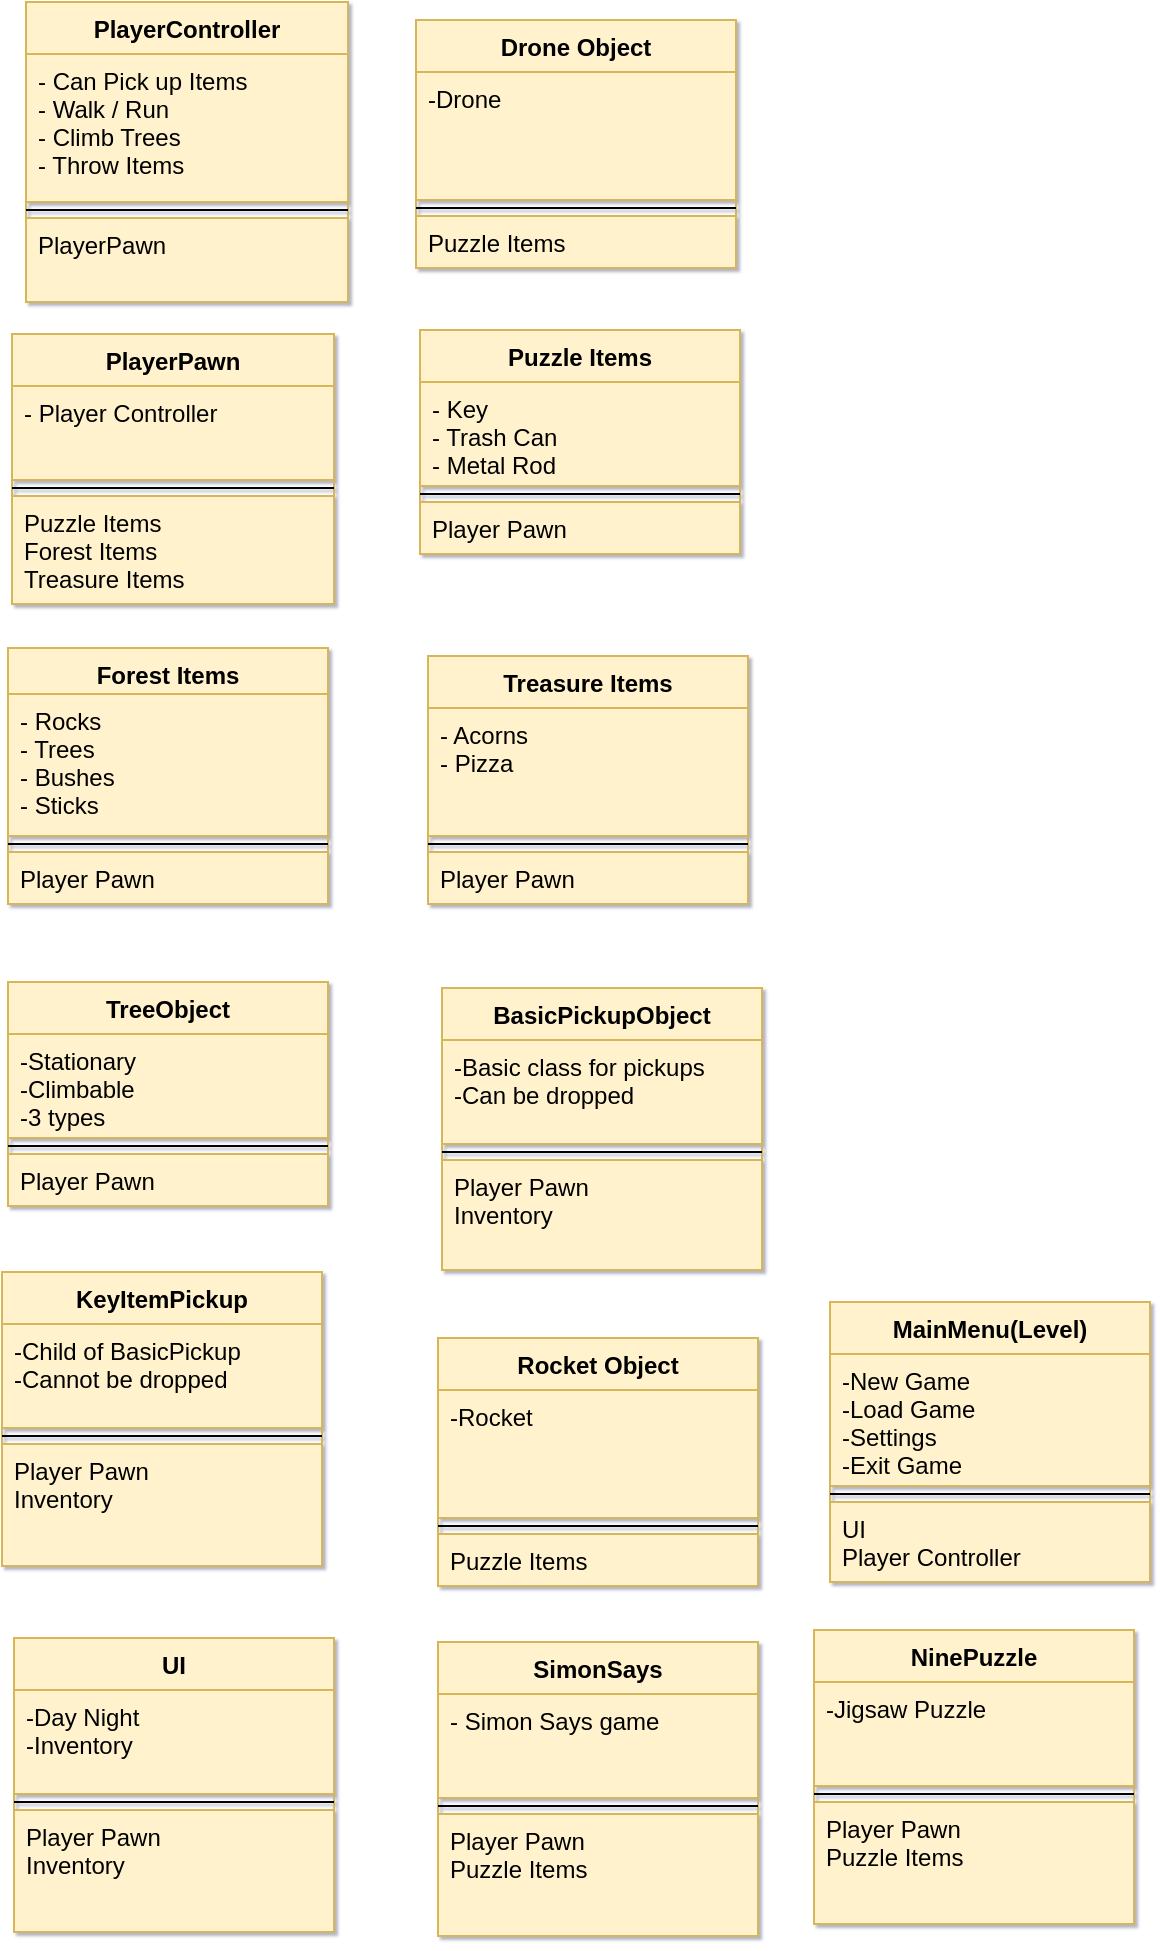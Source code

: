 <mxfile version="14.5.10" type="device" pages="11"><diagram id="PbQqiXGwouphQithMndL" name="CRC"><mxGraphModel dx="1422" dy="705" grid="0" gridSize="10" guides="1" tooltips="1" connect="1" arrows="1" fold="1" page="1" pageScale="1" pageWidth="850" pageHeight="1100" background="none" math="0" shadow="1"><root><mxCell id="0"/><mxCell id="1" parent="0"/><mxCell id="WXvCxlIAaqL4DA94jGN0-1" value="PlayerPawn&#10;" style="swimlane;fontStyle=1;align=center;verticalAlign=top;childLayout=stackLayout;horizontal=1;startSize=26;horizontalStack=0;resizeParent=1;resizeParentMax=0;resizeLast=0;collapsible=1;marginBottom=0;fillColor=#fff2cc;strokeColor=#d6b656;" parent="1" vertex="1"><mxGeometry x="141" y="248" width="161" height="135" as="geometry"/></mxCell><mxCell id="WXvCxlIAaqL4DA94jGN0-2" value="- Player Controller" style="text;strokeColor=#d6b656;fillColor=#fff2cc;align=left;verticalAlign=top;spacingLeft=4;spacingRight=4;overflow=hidden;rotatable=0;points=[[0,0.5],[1,0.5]];portConstraint=eastwest;" parent="WXvCxlIAaqL4DA94jGN0-1" vertex="1"><mxGeometry y="26" width="161" height="47" as="geometry"/></mxCell><mxCell id="WXvCxlIAaqL4DA94jGN0-3" value="" style="line;strokeWidth=1;fillColor=none;align=left;verticalAlign=middle;spacingTop=-1;spacingLeft=3;spacingRight=3;rotatable=0;labelPosition=right;points=[];portConstraint=eastwest;" parent="WXvCxlIAaqL4DA94jGN0-1" vertex="1"><mxGeometry y="73" width="161" height="8" as="geometry"/></mxCell><mxCell id="WXvCxlIAaqL4DA94jGN0-4" value="Puzzle Items&#10;Forest Items&#10;Treasure Items" style="text;strokeColor=#d6b656;fillColor=#fff2cc;align=left;verticalAlign=top;spacingLeft=4;spacingRight=4;overflow=hidden;rotatable=0;points=[[0,0.5],[1,0.5]];portConstraint=eastwest;" parent="WXvCxlIAaqL4DA94jGN0-1" vertex="1"><mxGeometry y="81" width="161" height="54" as="geometry"/></mxCell><mxCell id="WXvCxlIAaqL4DA94jGN0-5" value="Puzzle Items" style="swimlane;fontStyle=1;align=center;verticalAlign=top;childLayout=stackLayout;horizontal=1;startSize=26;horizontalStack=0;resizeParent=1;resizeParentMax=0;resizeLast=0;collapsible=1;marginBottom=0;fillColor=#fff2cc;strokeColor=#d6b656;" parent="1" vertex="1"><mxGeometry x="345" y="246" width="160" height="112" as="geometry"/></mxCell><mxCell id="WXvCxlIAaqL4DA94jGN0-6" value="- Key&#10;- Trash Can&#10;- Metal Rod" style="text;strokeColor=#d6b656;fillColor=#fff2cc;align=left;verticalAlign=top;spacingLeft=4;spacingRight=4;overflow=hidden;rotatable=0;points=[[0,0.5],[1,0.5]];portConstraint=eastwest;" parent="WXvCxlIAaqL4DA94jGN0-5" vertex="1"><mxGeometry y="26" width="160" height="52" as="geometry"/></mxCell><mxCell id="WXvCxlIAaqL4DA94jGN0-7" value="" style="line;strokeWidth=1;fillColor=none;align=left;verticalAlign=middle;spacingTop=-1;spacingLeft=3;spacingRight=3;rotatable=0;labelPosition=right;points=[];portConstraint=eastwest;" parent="WXvCxlIAaqL4DA94jGN0-5" vertex="1"><mxGeometry y="78" width="160" height="8" as="geometry"/></mxCell><mxCell id="WXvCxlIAaqL4DA94jGN0-8" value="Player Pawn" style="text;strokeColor=#d6b656;fillColor=#fff2cc;align=left;verticalAlign=top;spacingLeft=4;spacingRight=4;overflow=hidden;rotatable=0;points=[[0,0.5],[1,0.5]];portConstraint=eastwest;" parent="WXvCxlIAaqL4DA94jGN0-5" vertex="1"><mxGeometry y="86" width="160" height="26" as="geometry"/></mxCell><mxCell id="WXvCxlIAaqL4DA94jGN0-9" value="Forest Items" style="swimlane;fontStyle=1;align=center;verticalAlign=top;childLayout=stackLayout;horizontal=1;startSize=23;horizontalStack=0;resizeParent=1;resizeParentMax=0;resizeLast=0;collapsible=1;marginBottom=0;fillColor=#fff2cc;strokeColor=#d6b656;" parent="1" vertex="1"><mxGeometry x="139" y="405" width="160" height="128" as="geometry"/></mxCell><mxCell id="WXvCxlIAaqL4DA94jGN0-10" value="- Rocks&#10;- Trees&#10;- Bushes&#10;- Sticks" style="text;strokeColor=#d6b656;fillColor=#fff2cc;align=left;verticalAlign=top;spacingLeft=4;spacingRight=4;overflow=hidden;rotatable=0;points=[[0,0.5],[1,0.5]];portConstraint=eastwest;" parent="WXvCxlIAaqL4DA94jGN0-9" vertex="1"><mxGeometry y="23" width="160" height="71" as="geometry"/></mxCell><mxCell id="WXvCxlIAaqL4DA94jGN0-11" value="" style="line;strokeWidth=1;fillColor=none;align=left;verticalAlign=middle;spacingTop=-1;spacingLeft=3;spacingRight=3;rotatable=0;labelPosition=right;points=[];portConstraint=eastwest;" parent="WXvCxlIAaqL4DA94jGN0-9" vertex="1"><mxGeometry y="94" width="160" height="8" as="geometry"/></mxCell><mxCell id="WXvCxlIAaqL4DA94jGN0-12" value="Player Pawn" style="text;strokeColor=#d6b656;fillColor=#fff2cc;align=left;verticalAlign=top;spacingLeft=4;spacingRight=4;overflow=hidden;rotatable=0;points=[[0,0.5],[1,0.5]];portConstraint=eastwest;" parent="WXvCxlIAaqL4DA94jGN0-9" vertex="1"><mxGeometry y="102" width="160" height="26" as="geometry"/></mxCell><mxCell id="WXvCxlIAaqL4DA94jGN0-13" value="Treasure Items" style="swimlane;fontStyle=1;align=center;verticalAlign=top;childLayout=stackLayout;horizontal=1;startSize=26;horizontalStack=0;resizeParent=1;resizeParentMax=0;resizeLast=0;collapsible=1;marginBottom=0;fillColor=#fff2cc;strokeColor=#d6b656;" parent="1" vertex="1"><mxGeometry x="349" y="409" width="160" height="124" as="geometry"/></mxCell><mxCell id="WXvCxlIAaqL4DA94jGN0-14" value="- Acorns&#10;- Pizza" style="text;strokeColor=#d6b656;fillColor=#fff2cc;align=left;verticalAlign=top;spacingLeft=4;spacingRight=4;overflow=hidden;rotatable=0;points=[[0,0.5],[1,0.5]];portConstraint=eastwest;" parent="WXvCxlIAaqL4DA94jGN0-13" vertex="1"><mxGeometry y="26" width="160" height="64" as="geometry"/></mxCell><mxCell id="WXvCxlIAaqL4DA94jGN0-15" value="" style="line;strokeWidth=1;fillColor=none;align=left;verticalAlign=middle;spacingTop=-1;spacingLeft=3;spacingRight=3;rotatable=0;labelPosition=right;points=[];portConstraint=eastwest;" parent="WXvCxlIAaqL4DA94jGN0-13" vertex="1"><mxGeometry y="90" width="160" height="8" as="geometry"/></mxCell><mxCell id="WXvCxlIAaqL4DA94jGN0-16" value="Player Pawn" style="text;strokeColor=#d6b656;fillColor=#fff2cc;align=left;verticalAlign=top;spacingLeft=4;spacingRight=4;overflow=hidden;rotatable=0;points=[[0,0.5],[1,0.5]];portConstraint=eastwest;" parent="WXvCxlIAaqL4DA94jGN0-13" vertex="1"><mxGeometry y="98" width="160" height="26" as="geometry"/></mxCell><mxCell id="WXvCxlIAaqL4DA94jGN0-34" value="PlayerController&#10;" style="swimlane;fontStyle=1;align=center;verticalAlign=top;childLayout=stackLayout;horizontal=1;startSize=26;horizontalStack=0;resizeParent=1;resizeParentMax=0;resizeLast=0;collapsible=1;marginBottom=0;fillColor=#fff2cc;strokeColor=#d6b656;" parent="1" vertex="1"><mxGeometry x="148" y="82" width="161" height="150" as="geometry"/></mxCell><mxCell id="WXvCxlIAaqL4DA94jGN0-35" value="- Can Pick up Items&#10;- Walk / Run&#10;- Climb Trees&#10;- Throw Items" style="text;strokeColor=#d6b656;fillColor=#fff2cc;align=left;verticalAlign=top;spacingLeft=4;spacingRight=4;overflow=hidden;rotatable=0;points=[[0,0.5],[1,0.5]];portConstraint=eastwest;" parent="WXvCxlIAaqL4DA94jGN0-34" vertex="1"><mxGeometry y="26" width="161" height="74" as="geometry"/></mxCell><mxCell id="WXvCxlIAaqL4DA94jGN0-36" value="" style="line;strokeWidth=1;fillColor=none;align=left;verticalAlign=middle;spacingTop=-1;spacingLeft=3;spacingRight=3;rotatable=0;labelPosition=right;points=[];portConstraint=eastwest;" parent="WXvCxlIAaqL4DA94jGN0-34" vertex="1"><mxGeometry y="100" width="161" height="8" as="geometry"/></mxCell><mxCell id="WXvCxlIAaqL4DA94jGN0-37" value="PlayerPawn" style="text;strokeColor=#d6b656;fillColor=#fff2cc;align=left;verticalAlign=top;spacingLeft=4;spacingRight=4;overflow=hidden;rotatable=0;points=[[0,0.5],[1,0.5]];portConstraint=eastwest;" parent="WXvCxlIAaqL4DA94jGN0-34" vertex="1"><mxGeometry y="108" width="161" height="42" as="geometry"/></mxCell><mxCell id="5bG2a2bhdWhlpGGPnRBS-1" value="TreeObject" style="swimlane;fontStyle=1;align=center;verticalAlign=top;childLayout=stackLayout;horizontal=1;startSize=26;horizontalStack=0;resizeParent=1;resizeParentMax=0;resizeLast=0;collapsible=1;marginBottom=0;fillColor=#fff2cc;strokeColor=#d6b656;" parent="1" vertex="1"><mxGeometry x="139" y="572" width="160" height="112" as="geometry"/></mxCell><mxCell id="5bG2a2bhdWhlpGGPnRBS-2" value="-Stationary&#10;-Climbable&#10;-3 types&#10;" style="text;strokeColor=#d6b656;fillColor=#fff2cc;align=left;verticalAlign=top;spacingLeft=4;spacingRight=4;overflow=hidden;rotatable=0;points=[[0,0.5],[1,0.5]];portConstraint=eastwest;" parent="5bG2a2bhdWhlpGGPnRBS-1" vertex="1"><mxGeometry y="26" width="160" height="52" as="geometry"/></mxCell><mxCell id="5bG2a2bhdWhlpGGPnRBS-3" value="" style="line;strokeWidth=1;fillColor=none;align=left;verticalAlign=middle;spacingTop=-1;spacingLeft=3;spacingRight=3;rotatable=0;labelPosition=right;points=[];portConstraint=eastwest;" parent="5bG2a2bhdWhlpGGPnRBS-1" vertex="1"><mxGeometry y="78" width="160" height="8" as="geometry"/></mxCell><mxCell id="5bG2a2bhdWhlpGGPnRBS-4" value="Player Pawn" style="text;strokeColor=#d6b656;fillColor=#fff2cc;align=left;verticalAlign=top;spacingLeft=4;spacingRight=4;overflow=hidden;rotatable=0;points=[[0,0.5],[1,0.5]];portConstraint=eastwest;" parent="5bG2a2bhdWhlpGGPnRBS-1" vertex="1"><mxGeometry y="86" width="160" height="26" as="geometry"/></mxCell><mxCell id="5bG2a2bhdWhlpGGPnRBS-5" value="BasicPickupObject" style="swimlane;fontStyle=1;align=center;verticalAlign=top;childLayout=stackLayout;horizontal=1;startSize=26;horizontalStack=0;resizeParent=1;resizeParentMax=0;resizeLast=0;collapsible=1;marginBottom=0;fillColor=#fff2cc;strokeColor=#d6b656;" parent="1" vertex="1"><mxGeometry x="356" y="575" width="160" height="141" as="geometry"/></mxCell><mxCell id="5bG2a2bhdWhlpGGPnRBS-6" value="-Basic class for pickups&#10;-Can be dropped" style="text;strokeColor=#d6b656;fillColor=#fff2cc;align=left;verticalAlign=top;spacingLeft=4;spacingRight=4;overflow=hidden;rotatable=0;points=[[0,0.5],[1,0.5]];portConstraint=eastwest;" parent="5bG2a2bhdWhlpGGPnRBS-5" vertex="1"><mxGeometry y="26" width="160" height="52" as="geometry"/></mxCell><mxCell id="5bG2a2bhdWhlpGGPnRBS-7" value="" style="line;strokeWidth=1;fillColor=none;align=left;verticalAlign=middle;spacingTop=-1;spacingLeft=3;spacingRight=3;rotatable=0;labelPosition=right;points=[];portConstraint=eastwest;" parent="5bG2a2bhdWhlpGGPnRBS-5" vertex="1"><mxGeometry y="78" width="160" height="8" as="geometry"/></mxCell><mxCell id="5bG2a2bhdWhlpGGPnRBS-8" value="Player Pawn&#10;Inventory&#10;" style="text;strokeColor=#d6b656;fillColor=#fff2cc;align=left;verticalAlign=top;spacingLeft=4;spacingRight=4;overflow=hidden;rotatable=0;points=[[0,0.5],[1,0.5]];portConstraint=eastwest;" parent="5bG2a2bhdWhlpGGPnRBS-5" vertex="1"><mxGeometry y="86" width="160" height="55" as="geometry"/></mxCell><mxCell id="5bG2a2bhdWhlpGGPnRBS-9" value="KeyItemPickup" style="swimlane;fontStyle=1;align=center;verticalAlign=top;childLayout=stackLayout;horizontal=1;startSize=26;horizontalStack=0;resizeParent=1;resizeParentMax=0;resizeLast=0;collapsible=1;marginBottom=0;fillColor=#fff2cc;strokeColor=#d6b656;" parent="1" vertex="1"><mxGeometry x="136" y="717" width="160" height="147" as="geometry"/></mxCell><mxCell id="5bG2a2bhdWhlpGGPnRBS-10" value="-Child of BasicPickup&#10;-Cannot be dropped&#10;" style="text;strokeColor=#d6b656;fillColor=#fff2cc;align=left;verticalAlign=top;spacingLeft=4;spacingRight=4;overflow=hidden;rotatable=0;points=[[0,0.5],[1,0.5]];portConstraint=eastwest;" parent="5bG2a2bhdWhlpGGPnRBS-9" vertex="1"><mxGeometry y="26" width="160" height="52" as="geometry"/></mxCell><mxCell id="5bG2a2bhdWhlpGGPnRBS-11" value="" style="line;strokeWidth=1;fillColor=none;align=left;verticalAlign=middle;spacingTop=-1;spacingLeft=3;spacingRight=3;rotatable=0;labelPosition=right;points=[];portConstraint=eastwest;" parent="5bG2a2bhdWhlpGGPnRBS-9" vertex="1"><mxGeometry y="78" width="160" height="8" as="geometry"/></mxCell><mxCell id="5bG2a2bhdWhlpGGPnRBS-12" value="Player Pawn&#10;Inventory&#10;" style="text;strokeColor=#d6b656;fillColor=#fff2cc;align=left;verticalAlign=top;spacingLeft=4;spacingRight=4;overflow=hidden;rotatable=0;points=[[0,0.5],[1,0.5]];portConstraint=eastwest;" parent="5bG2a2bhdWhlpGGPnRBS-9" vertex="1"><mxGeometry y="86" width="160" height="61" as="geometry"/></mxCell><mxCell id="vjVQbutQIkiJC9B6Jn9y-1" value="Rocket Object" style="swimlane;fontStyle=1;align=center;verticalAlign=top;childLayout=stackLayout;horizontal=1;startSize=26;horizontalStack=0;resizeParent=1;resizeParentMax=0;resizeLast=0;collapsible=1;marginBottom=0;fillColor=#fff2cc;strokeColor=#d6b656;" parent="1" vertex="1"><mxGeometry x="354" y="750" width="160" height="124" as="geometry"/></mxCell><mxCell id="vjVQbutQIkiJC9B6Jn9y-2" value="-Rocket" style="text;strokeColor=#d6b656;fillColor=#fff2cc;align=left;verticalAlign=top;spacingLeft=4;spacingRight=4;overflow=hidden;rotatable=0;points=[[0,0.5],[1,0.5]];portConstraint=eastwest;" parent="vjVQbutQIkiJC9B6Jn9y-1" vertex="1"><mxGeometry y="26" width="160" height="64" as="geometry"/></mxCell><mxCell id="vjVQbutQIkiJC9B6Jn9y-3" value="" style="line;strokeWidth=1;fillColor=none;align=left;verticalAlign=middle;spacingTop=-1;spacingLeft=3;spacingRight=3;rotatable=0;labelPosition=right;points=[];portConstraint=eastwest;" parent="vjVQbutQIkiJC9B6Jn9y-1" vertex="1"><mxGeometry y="90" width="160" height="8" as="geometry"/></mxCell><mxCell id="vjVQbutQIkiJC9B6Jn9y-4" value="Puzzle Items" style="text;strokeColor=#d6b656;fillColor=#fff2cc;align=left;verticalAlign=top;spacingLeft=4;spacingRight=4;overflow=hidden;rotatable=0;points=[[0,0.5],[1,0.5]];portConstraint=eastwest;" parent="vjVQbutQIkiJC9B6Jn9y-1" vertex="1"><mxGeometry y="98" width="160" height="26" as="geometry"/></mxCell><mxCell id="vjVQbutQIkiJC9B6Jn9y-5" value="Drone Object" style="swimlane;fontStyle=1;align=center;verticalAlign=top;childLayout=stackLayout;horizontal=1;startSize=26;horizontalStack=0;resizeParent=1;resizeParentMax=0;resizeLast=0;collapsible=1;marginBottom=0;fillColor=#fff2cc;strokeColor=#d6b656;" parent="1" vertex="1"><mxGeometry x="343" y="91" width="160" height="124" as="geometry"/></mxCell><mxCell id="vjVQbutQIkiJC9B6Jn9y-6" value="-Drone" style="text;strokeColor=#d6b656;fillColor=#fff2cc;align=left;verticalAlign=top;spacingLeft=4;spacingRight=4;overflow=hidden;rotatable=0;points=[[0,0.5],[1,0.5]];portConstraint=eastwest;" parent="vjVQbutQIkiJC9B6Jn9y-5" vertex="1"><mxGeometry y="26" width="160" height="64" as="geometry"/></mxCell><mxCell id="vjVQbutQIkiJC9B6Jn9y-7" value="" style="line;strokeWidth=1;fillColor=none;align=left;verticalAlign=middle;spacingTop=-1;spacingLeft=3;spacingRight=3;rotatable=0;labelPosition=right;points=[];portConstraint=eastwest;" parent="vjVQbutQIkiJC9B6Jn9y-5" vertex="1"><mxGeometry y="90" width="160" height="8" as="geometry"/></mxCell><mxCell id="vjVQbutQIkiJC9B6Jn9y-8" value="Puzzle Items" style="text;strokeColor=#d6b656;fillColor=#fff2cc;align=left;verticalAlign=top;spacingLeft=4;spacingRight=4;overflow=hidden;rotatable=0;points=[[0,0.5],[1,0.5]];portConstraint=eastwest;" parent="vjVQbutQIkiJC9B6Jn9y-5" vertex="1"><mxGeometry y="98" width="160" height="26" as="geometry"/></mxCell><mxCell id="MR73le2feZJSXGsO1xQJ-1" value="UI" style="swimlane;fontStyle=1;align=center;verticalAlign=top;childLayout=stackLayout;horizontal=1;startSize=26;horizontalStack=0;resizeParent=1;resizeParentMax=0;resizeLast=0;collapsible=1;marginBottom=0;fillColor=#fff2cc;strokeColor=#d6b656;" parent="1" vertex="1"><mxGeometry x="142" y="900" width="160" height="147" as="geometry"/></mxCell><mxCell id="MR73le2feZJSXGsO1xQJ-2" value="-Day Night&#10;-Inventory" style="text;strokeColor=#d6b656;fillColor=#fff2cc;align=left;verticalAlign=top;spacingLeft=4;spacingRight=4;overflow=hidden;rotatable=0;points=[[0,0.5],[1,0.5]];portConstraint=eastwest;" parent="MR73le2feZJSXGsO1xQJ-1" vertex="1"><mxGeometry y="26" width="160" height="52" as="geometry"/></mxCell><mxCell id="MR73le2feZJSXGsO1xQJ-3" value="" style="line;strokeWidth=1;fillColor=none;align=left;verticalAlign=middle;spacingTop=-1;spacingLeft=3;spacingRight=3;rotatable=0;labelPosition=right;points=[];portConstraint=eastwest;" parent="MR73le2feZJSXGsO1xQJ-1" vertex="1"><mxGeometry y="78" width="160" height="8" as="geometry"/></mxCell><mxCell id="MR73le2feZJSXGsO1xQJ-4" value="Player Pawn&#10;Inventory&#10;" style="text;strokeColor=#d6b656;fillColor=#fff2cc;align=left;verticalAlign=top;spacingLeft=4;spacingRight=4;overflow=hidden;rotatable=0;points=[[0,0.5],[1,0.5]];portConstraint=eastwest;" parent="MR73le2feZJSXGsO1xQJ-1" vertex="1"><mxGeometry y="86" width="160" height="61" as="geometry"/></mxCell><mxCell id="VydPZRZzISLxq9AhHoWj-1" value="NinePuzzle" style="swimlane;fontStyle=1;align=center;verticalAlign=top;childLayout=stackLayout;horizontal=1;startSize=26;horizontalStack=0;resizeParent=1;resizeParentMax=0;resizeLast=0;collapsible=1;marginBottom=0;fillColor=#fff2cc;strokeColor=#d6b656;" parent="1" vertex="1"><mxGeometry x="542" y="896" width="160" height="147" as="geometry"/></mxCell><mxCell id="VydPZRZzISLxq9AhHoWj-2" value="-Jigsaw Puzzle" style="text;strokeColor=#d6b656;fillColor=#fff2cc;align=left;verticalAlign=top;spacingLeft=4;spacingRight=4;overflow=hidden;rotatable=0;points=[[0,0.5],[1,0.5]];portConstraint=eastwest;" parent="VydPZRZzISLxq9AhHoWj-1" vertex="1"><mxGeometry y="26" width="160" height="52" as="geometry"/></mxCell><mxCell id="VydPZRZzISLxq9AhHoWj-3" value="" style="line;strokeWidth=1;fillColor=none;align=left;verticalAlign=middle;spacingTop=-1;spacingLeft=3;spacingRight=3;rotatable=0;labelPosition=right;points=[];portConstraint=eastwest;" parent="VydPZRZzISLxq9AhHoWj-1" vertex="1"><mxGeometry y="78" width="160" height="8" as="geometry"/></mxCell><mxCell id="VydPZRZzISLxq9AhHoWj-4" value="Player Pawn&#10;Puzzle Items" style="text;strokeColor=#d6b656;fillColor=#fff2cc;align=left;verticalAlign=top;spacingLeft=4;spacingRight=4;overflow=hidden;rotatable=0;points=[[0,0.5],[1,0.5]];portConstraint=eastwest;" parent="VydPZRZzISLxq9AhHoWj-1" vertex="1"><mxGeometry y="86" width="160" height="61" as="geometry"/></mxCell><mxCell id="VydPZRZzISLxq9AhHoWj-5" value="SimonSays" style="swimlane;fontStyle=1;align=center;verticalAlign=top;childLayout=stackLayout;horizontal=1;startSize=26;horizontalStack=0;resizeParent=1;resizeParentMax=0;resizeLast=0;collapsible=1;marginBottom=0;fillColor=#fff2cc;strokeColor=#d6b656;" parent="1" vertex="1"><mxGeometry x="354" y="902" width="160" height="147" as="geometry"/></mxCell><mxCell id="VydPZRZzISLxq9AhHoWj-6" value="- Simon Says game" style="text;strokeColor=#d6b656;fillColor=#fff2cc;align=left;verticalAlign=top;spacingLeft=4;spacingRight=4;overflow=hidden;rotatable=0;points=[[0,0.5],[1,0.5]];portConstraint=eastwest;" parent="VydPZRZzISLxq9AhHoWj-5" vertex="1"><mxGeometry y="26" width="160" height="52" as="geometry"/></mxCell><mxCell id="VydPZRZzISLxq9AhHoWj-7" value="" style="line;strokeWidth=1;fillColor=none;align=left;verticalAlign=middle;spacingTop=-1;spacingLeft=3;spacingRight=3;rotatable=0;labelPosition=right;points=[];portConstraint=eastwest;" parent="VydPZRZzISLxq9AhHoWj-5" vertex="1"><mxGeometry y="78" width="160" height="8" as="geometry"/></mxCell><mxCell id="VydPZRZzISLxq9AhHoWj-8" value="Player Pawn&#10;Puzzle Items" style="text;strokeColor=#d6b656;fillColor=#fff2cc;align=left;verticalAlign=top;spacingLeft=4;spacingRight=4;overflow=hidden;rotatable=0;points=[[0,0.5],[1,0.5]];portConstraint=eastwest;" parent="VydPZRZzISLxq9AhHoWj-5" vertex="1"><mxGeometry y="86" width="160" height="61" as="geometry"/></mxCell><mxCell id="xk7jFpBSXNGrvJhqLs1E-1" value="MainMenu(Level)" style="swimlane;fontStyle=1;align=center;verticalAlign=top;childLayout=stackLayout;horizontal=1;startSize=26;horizontalStack=0;resizeParent=1;resizeParentMax=0;resizeLast=0;collapsible=1;marginBottom=0;fillColor=#fff2cc;strokeColor=#d6b656;" parent="1" vertex="1"><mxGeometry x="550" y="732" width="160" height="140" as="geometry"/></mxCell><mxCell id="xk7jFpBSXNGrvJhqLs1E-2" value="-New Game&#10;-Load Game&#10;-Settings&#10;-Exit Game" style="text;strokeColor=#d6b656;fillColor=#fff2cc;align=left;verticalAlign=top;spacingLeft=4;spacingRight=4;overflow=hidden;rotatable=0;points=[[0,0.5],[1,0.5]];portConstraint=eastwest;" parent="xk7jFpBSXNGrvJhqLs1E-1" vertex="1"><mxGeometry y="26" width="160" height="66" as="geometry"/></mxCell><mxCell id="xk7jFpBSXNGrvJhqLs1E-3" value="" style="line;strokeWidth=1;fillColor=none;align=left;verticalAlign=middle;spacingTop=-1;spacingLeft=3;spacingRight=3;rotatable=0;labelPosition=right;points=[];portConstraint=eastwest;" parent="xk7jFpBSXNGrvJhqLs1E-1" vertex="1"><mxGeometry y="92" width="160" height="8" as="geometry"/></mxCell><mxCell id="xk7jFpBSXNGrvJhqLs1E-4" value="UI&#10;Player Controller" style="text;strokeColor=#d6b656;fillColor=#fff2cc;align=left;verticalAlign=top;spacingLeft=4;spacingRight=4;overflow=hidden;rotatable=0;points=[[0,0.5],[1,0.5]];portConstraint=eastwest;" parent="xk7jFpBSXNGrvJhqLs1E-1" vertex="1"><mxGeometry y="100" width="160" height="40" as="geometry"/></mxCell></root></mxGraphModel></diagram><diagram id="xZhX79Kd5wCdn9y5SsMU" name="Basic Pick up"><mxGraphModel dx="572" dy="705" grid="1" gridSize="10" guides="1" tooltips="1" connect="1" arrows="1" fold="1" page="1" pageScale="1" pageWidth="850" pageHeight="1100" math="0" shadow="0"><root><mxCell id="LPLwHlgOLARCDsmocB8h-0"/><mxCell id="LPLwHlgOLARCDsmocB8h-1" parent="LPLwHlgOLARCDsmocB8h-0"/><mxCell id="w2QQbOS7nPCMkF187HA4-0" value="&lt;AActor&gt;&#10;ABasicPickupObject" style="swimlane;fontStyle=1;align=center;verticalAlign=top;childLayout=stackLayout;horizontal=1;startSize=52;horizontalStack=0;resizeParent=1;resizeParentMax=0;resizeLast=0;collapsible=1;marginBottom=0;fillColor=#fff2cc;strokeColor=#d6b656;" parent="LPLwHlgOLARCDsmocB8h-1" vertex="1"><mxGeometry x="927" y="40" width="414" height="520" as="geometry"/></mxCell><mxCell id="w2QQbOS7nPCMkF187HA4-1" value="+ bCanBeDropped  bool&#10;UPROPERTY(VisibleAnywhere,&#10;                         BlueprintReadOnly,&#10;                         meta = (AllowPrivateAccess),&#10;                        Category = &quot;Components&quot;)&#10;   # SphereCollision  USphereComponent*&#10;&#10;UPROPERTY(VisibleAnywhere,&#10;                          BlueprintReadOnly,&#10;                          Category = &quot;Custom&quot;,&#10;                           meta = (AllowPrivateAccess = &quot;true&quot;))&#10;  # BasicPickup_Mesh  UStaticMeshComponent*&#10;" style="text;strokeColor=#d6b656;fillColor=#fff2cc;align=left;verticalAlign=top;spacingLeft=4;spacingRight=4;overflow=hidden;rotatable=0;points=[[0,0.5],[1,0.5]];portConstraint=eastwest;" parent="w2QQbOS7nPCMkF187HA4-0" vertex="1"><mxGeometry y="52" width="414" height="187" as="geometry"/></mxCell><mxCell id="w2QQbOS7nPCMkF187HA4-2" value="" style="line;strokeWidth=1;fillColor=none;align=left;verticalAlign=middle;spacingTop=-1;spacingLeft=3;spacingRight=3;rotatable=0;labelPosition=right;points=[];portConstraint=eastwest;" parent="w2QQbOS7nPCMkF187HA4-0" vertex="1"><mxGeometry y="239" width="414" height="8" as="geometry"/></mxCell><mxCell id="w2QQbOS7nPCMkF187HA4-3" value="+ ABasicPickupObject()&#10;UFUNCTION&#10;      + OnOverlapBegin(UPrimitiveComponent* OverlappedComponent, &#10;      AActor* OtherActor, &#10;     UPrimitiveComponent* OtherComp, &#10;&#10;     int32 OtherBodyIndex,     bool bFromSweep, &#10;     const FHitResult&amp; SweepResult) : virtual void&#10;UFUNCTION&#10;     + Disable() : virtual void&#10;UFUNCTION&#10;     + Enable() : virtual void&#10;# BeginPlay() : virtual void &lt;override&gt;&#10;# PostInitializeComponents() : virtual void &lt;override&gt;&#10;+ Tick( float deltaTime ) : virtual void &lt;override&gt;&#10;# DestroyObject() : void&#10;+ Attach(USkeletalMeshComponent* HoldingComponent) : void&#10;+ Detach(FVector direction) : void &#10;&#10;&#10;&#10;&#10;&#10;" style="text;strokeColor=#d6b656;fillColor=#fff2cc;align=left;verticalAlign=top;spacingLeft=4;spacingRight=4;overflow=hidden;rotatable=0;points=[[0,0.5],[1,0.5]];portConstraint=eastwest;" parent="w2QQbOS7nPCMkF187HA4-0" vertex="1"><mxGeometry y="247" width="414" height="273" as="geometry"/></mxCell><mxCell id="ri-mYVtRIy5eCUW-Ur5N-0" value="&lt;ABasicPickupObject&gt;&#10;AKeyItemPickup" style="swimlane;fontStyle=1;align=center;verticalAlign=top;childLayout=stackLayout;horizontal=1;startSize=52;horizontalStack=0;resizeParent=1;resizeParentMax=0;resizeLast=0;collapsible=1;marginBottom=0;fillColor=#fff2cc;strokeColor=#d6b656;" parent="LPLwHlgOLARCDsmocB8h-1" vertex="1"><mxGeometry x="1387" y="70" width="414" height="331" as="geometry"/></mxCell><mxCell id="ri-mYVtRIy5eCUW-Ur5N-1" value="+ KeyItemIndex int" style="text;strokeColor=#d6b656;fillColor=#fff2cc;align=left;verticalAlign=top;spacingLeft=4;spacingRight=4;overflow=hidden;rotatable=0;points=[[0,0.5],[1,0.5]];portConstraint=eastwest;" parent="ri-mYVtRIy5eCUW-Ur5N-0" vertex="1"><mxGeometry y="52" width="414" height="32" as="geometry"/></mxCell><mxCell id="ri-mYVtRIy5eCUW-Ur5N-2" value="" style="line;strokeWidth=1;fillColor=none;align=left;verticalAlign=middle;spacingTop=-1;spacingLeft=3;spacingRight=3;rotatable=0;labelPosition=right;points=[];portConstraint=eastwest;" parent="ri-mYVtRIy5eCUW-Ur5N-0" vertex="1"><mxGeometry y="84" width="414" height="8" as="geometry"/></mxCell><mxCell id="ri-mYVtRIy5eCUW-Ur5N-3" value="+ AKeyItemPickup()&#10;UFUNCTION&#10;      + OnOverlapBegin(UPrimitiveComponent* OverlappedComponent, &#10;     AActor* OtherActor,  &#10;&#10;     UPrimitiveComponent* OtherComp,     int32 OtherBodyIndex,&#10;     bool bFromSweep, &#10;     const FHitResult&amp; SweepResult) : virtual void&#10;&#10;# BeginPlay() : virtual void &lt;override&gt;&#10;# PostInitializeComponents() : virtual void &lt;override&gt;&#10;+ Tick( float deltaTime ) : virtual void &lt;override&gt;&#10;&#10;&#10;&#10;&#10;&#10;" style="text;strokeColor=#d6b656;fillColor=#fff2cc;align=left;verticalAlign=top;spacingLeft=4;spacingRight=4;overflow=hidden;rotatable=0;points=[[0,0.5],[1,0.5]];portConstraint=eastwest;" parent="ri-mYVtRIy5eCUW-Ur5N-0" vertex="1"><mxGeometry y="92" width="414" height="239" as="geometry"/></mxCell></root></mxGraphModel></diagram><diagram id="zTvcVnYu5qrI8--QOabX" name="Detailed Class Event Objects"><mxGraphModel dx="572" dy="705" grid="1" gridSize="10" guides="1" tooltips="1" connect="1" arrows="1" fold="1" page="1" pageScale="1" pageWidth="850" pageHeight="1100" math="0" shadow="0"><root><mxCell id="E0cWP9xC3uXeBzPb7Uet-0"/><mxCell id="E0cWP9xC3uXeBzPb7Uet-1" parent="E0cWP9xC3uXeBzPb7Uet-0"/><mxCell id="eUo8Tzr9jpz5xMeSHf4j-0" value="&lt;AActor&gt;&#10;AMissile" style="swimlane;fontStyle=1;align=center;verticalAlign=top;childLayout=stackLayout;horizontal=1;startSize=52;horizontalStack=0;resizeParent=1;resizeParentMax=0;resizeLast=0;collapsible=1;marginBottom=0;fillColor=#fff2cc;strokeColor=#d6b656;" vertex="1" parent="E0cWP9xC3uXeBzPb7Uet-1"><mxGeometry x="1380" y="590" width="453" height="410" as="geometry"/></mxCell><mxCell id="eUo8Tzr9jpz5xMeSHf4j-1" value="UPROPERTY(Category = Missile, VisibleAnywhere, meta = (AllowPrivateAccess))&#10;      + CapsuleComponent UCapsuleComponent*&#10;&#10; UPROPERTY(EditAnywhere, Category = &quot;Effects&quot;)&#10;      + MissileSound USoundBase*&#10;&#10; UPROPERTY(EditDefaultsOnly, Category = &quot;MissileActor&quot;)&#10;      + MissileMesh UStaticMeshComponent* &#10;&#10; UPROPERTY(VisibleAnywhere, Category = &quot;MissileActor&quot;)&#10;      + MissileBox UBoxComponent*&#10;&#10; UPROPERTY(EditDefaultsOnly, Category = &quot;MissileActor&quot;)&#10;      + MissileTemplate UParticleSystem*&#10;&#10; UPROPERTY(EditDefaultsOnly, Category = &quot;MissileActor&quot;)&#10;      + MissileMovement UMovementComponent*" style="text;strokeColor=#d6b656;fillColor=#fff2cc;align=left;verticalAlign=top;spacingLeft=4;spacingRight=4;overflow=hidden;rotatable=0;points=[[0,0.5],[1,0.5]];portConstraint=eastwest;" vertex="1" parent="eUo8Tzr9jpz5xMeSHf4j-0"><mxGeometry y="52" width="453" height="278" as="geometry"/></mxCell><mxCell id="eUo8Tzr9jpz5xMeSHf4j-2" value="" style="line;strokeWidth=1;fillColor=none;align=left;verticalAlign=middle;spacingTop=-1;spacingLeft=3;spacingRight=3;rotatable=0;labelPosition=right;points=[];portConstraint=eastwest;" vertex="1" parent="eUo8Tzr9jpz5xMeSHf4j-0"><mxGeometry y="330" width="453" height="8" as="geometry"/></mxCell><mxCell id="eUo8Tzr9jpz5xMeSHf4j-3" value="# BeginPlay() : virtual void &lt;override&gt;&#10;+ Tick( float deltaTime ) : virtual void &lt;override&gt;&#10;+ Launch (float value) : void&#10;# m_IsLaunched: bool&#10;&#10;&#10;&#10;&#10;" style="text;strokeColor=#d6b656;fillColor=#fff2cc;align=left;verticalAlign=top;spacingLeft=4;spacingRight=4;overflow=hidden;rotatable=0;points=[[0,0.5],[1,0.5]];portConstraint=eastwest;" vertex="1" parent="eUo8Tzr9jpz5xMeSHf4j-0"><mxGeometry y="338" width="453" height="72" as="geometry"/></mxCell><mxCell id="WB91PW-RF4yG4WEeujQ8-0" value="&lt;AActor&gt;&#10;ADrone" style="swimlane;fontStyle=1;align=center;verticalAlign=top;childLayout=stackLayout;horizontal=1;startSize=52;horizontalStack=0;resizeParent=1;resizeParentMax=0;resizeLast=0;collapsible=1;marginBottom=0;fillColor=#fff2cc;strokeColor=#d6b656;" vertex="1" parent="E0cWP9xC3uXeBzPb7Uet-1"><mxGeometry x="907.5" y="580" width="453" height="500" as="geometry"/></mxCell><mxCell id="WB91PW-RF4yG4WEeujQ8-1" value="UPROPERTY(Category = Missile, VisibleAnywhere, meta = (AllowPrivateAccess))&#10;      + CapsuleComponent UCapsuleComponent*&#10;&#10;UPROPERTY(EditAnywhere, Category = &quot;Effects&quot;)&#10;      + DroneSound USoundBase*&#10;&#10;UPROPERTY(EditDefaultsOnly, Category = &quot;MissileActor&quot;)&#10;      + DroneMesh UStaticMeshComponent* &#10;&#10;UPROPERTY(VisibleAnywhere, Category = &quot;MissileActor&quot;)&#10;      + DroneBox UBoxComponent*&#10;&#10;UPROPERTY(EditInstanceOnly, Category = &quot;AI&quot;)&#10;       # bool bPatrol&#10;&#10;UPROPERTY(EditInstanceOnly, Category = &quot;AI&quot;, meta = &#10;      (EditCondition = &quot;bPatrol&quot;))&#10;       # FirstPatrolPoint AActor*&#10;&#10;UPROPERTY(EditInstanceOnly, Category = &quot;AI&quot;, meta = &#10;      (EditCondition = &quot;bPatrol&quot;))&#10;       # SecondPatrolPoint AActor*&#10;" style="text;strokeColor=#d6b656;fillColor=#fff2cc;align=left;verticalAlign=top;spacingLeft=4;spacingRight=4;overflow=hidden;rotatable=0;points=[[0,0.5],[1,0.5]];portConstraint=eastwest;" vertex="1" parent="WB91PW-RF4yG4WEeujQ8-0"><mxGeometry y="52" width="453" height="338" as="geometry"/></mxCell><mxCell id="WB91PW-RF4yG4WEeujQ8-2" value="" style="line;strokeWidth=1;fillColor=none;align=left;verticalAlign=middle;spacingTop=-1;spacingLeft=3;spacingRight=3;rotatable=0;labelPosition=right;points=[];portConstraint=eastwest;" vertex="1" parent="WB91PW-RF4yG4WEeujQ8-0"><mxGeometry y="390" width="453" height="8" as="geometry"/></mxCell><mxCell id="WB91PW-RF4yG4WEeujQ8-3" value="# BeginPlay() : virtual void &lt;override&gt;&#10;# AActor* CurrentPatrolPoint&#10;UFUNCTION&#10;      # MoveToNextPatrolPoint() : void&#10;+ Tick( float deltaTime ) : virtual void &lt;override&gt;&#10;&#10;&#10;&#10;&#10;&#10;&#10;" style="text;strokeColor=#d6b656;fillColor=#fff2cc;align=left;verticalAlign=top;spacingLeft=4;spacingRight=4;overflow=hidden;rotatable=0;points=[[0,0.5],[1,0.5]];portConstraint=eastwest;" vertex="1" parent="WB91PW-RF4yG4WEeujQ8-0"><mxGeometry y="398" width="453" height="102" as="geometry"/></mxCell></root></mxGraphModel></diagram><diagram id="ixHAHL7YkL_LPdZ3wGpt" name="Relationships"><mxGraphModel dx="2272" dy="1805" grid="1" gridSize="10" guides="1" tooltips="1" connect="1" arrows="1" fold="1" page="1" pageScale="1" pageWidth="850" pageHeight="1100" math="0" shadow="0"><root><mxCell id="liTfvecOnowiXAa-ThXl-0"/><mxCell id="liTfvecOnowiXAa-ThXl-1" parent="liTfvecOnowiXAa-ThXl-0"/><mxCell id="pB33bg2y34F-fJDV1e2R-4" style="edgeStyle=orthogonalEdgeStyle;rounded=0;orthogonalLoop=1;jettySize=auto;html=1;exitX=0.25;exitY=0;exitDx=0;exitDy=0;entryX=1;entryY=0.25;entryDx=0;entryDy=0;" parent="liTfvecOnowiXAa-ThXl-1" source="jvRL9KW0_03_l7VxYyqN-0" target="FdvFKKARJppXlHvJ8K46-0" edge="1"><mxGeometry relative="1" as="geometry"/></mxCell><mxCell id="RwqVQy2SLDnR8fhMudEM-6" style="edgeStyle=orthogonalEdgeStyle;rounded=0;orthogonalLoop=1;jettySize=auto;html=1;exitX=1;exitY=0;exitDx=0;exitDy=0;" parent="liTfvecOnowiXAa-ThXl-1" source="jvRL9KW0_03_l7VxYyqN-0" target="RwqVQy2SLDnR8fhMudEM-0" edge="1"><mxGeometry relative="1" as="geometry"/></mxCell><mxCell id="jvRL9KW0_03_l7VxYyqN-0" value="Player Controller" style="swimlane;fontStyle=1;align=center;verticalAlign=top;childLayout=stackLayout;horizontal=1;startSize=26;horizontalStack=0;resizeParent=1;resizeParentMax=0;resizeLast=0;collapsible=1;marginBottom=0;fillColor=#fff2cc;strokeColor=#d6b656;" parent="liTfvecOnowiXAa-ThXl-1" vertex="1"><mxGeometry x="640" y="20" width="230" height="34" as="geometry"/></mxCell><mxCell id="jvRL9KW0_03_l7VxYyqN-2" value="" style="line;strokeWidth=1;fillColor=none;align=left;verticalAlign=middle;spacingTop=-1;spacingLeft=3;spacingRight=3;rotatable=0;labelPosition=right;points=[];portConstraint=eastwest;" parent="jvRL9KW0_03_l7VxYyqN-0" vertex="1"><mxGeometry y="26" width="230" height="8" as="geometry"/></mxCell><mxCell id="pB33bg2y34F-fJDV1e2R-5" style="edgeStyle=orthogonalEdgeStyle;rounded=0;orthogonalLoop=1;jettySize=auto;html=1;exitX=0;exitY=0.25;exitDx=0;exitDy=0;" parent="liTfvecOnowiXAa-ThXl-1" source="FdvFKKARJppXlHvJ8K46-0" target="pB33bg2y34F-fJDV1e2R-0" edge="1"><mxGeometry relative="1" as="geometry"/></mxCell><mxCell id="FdvFKKARJppXlHvJ8K46-0" value="Player Pawn" style="swimlane;fontStyle=1;align=center;verticalAlign=top;childLayout=stackLayout;horizontal=1;startSize=26;horizontalStack=0;resizeParent=1;resizeParentMax=0;resizeLast=0;collapsible=1;marginBottom=0;fillColor=#fff2cc;strokeColor=#d6b656;" parent="liTfvecOnowiXAa-ThXl-1" vertex="1"><mxGeometry x="380" y="20" width="210" height="34" as="geometry"/></mxCell><mxCell id="FdvFKKARJppXlHvJ8K46-2" value="" style="line;strokeWidth=1;fillColor=none;align=left;verticalAlign=middle;spacingTop=-1;spacingLeft=3;spacingRight=3;rotatable=0;labelPosition=right;points=[];portConstraint=eastwest;" parent="FdvFKKARJppXlHvJ8K46-0" vertex="1"><mxGeometry y="26" width="210" height="8" as="geometry"/></mxCell><mxCell id="pB33bg2y34F-fJDV1e2R-9" style="edgeStyle=orthogonalEdgeStyle;rounded=0;orthogonalLoop=1;jettySize=auto;html=1;exitX=0;exitY=0;exitDx=0;exitDy=0;" parent="liTfvecOnowiXAa-ThXl-1" source="FdvFKKARJppXlHvJ8K46-4" target="FdvFKKARJppXlHvJ8K46-20" edge="1"><mxGeometry relative="1" as="geometry"/></mxCell><mxCell id="FdvFKKARJppXlHvJ8K46-4" value="Treasure Items" style="swimlane;fontStyle=1;align=center;verticalAlign=top;childLayout=stackLayout;horizontal=1;startSize=26;horizontalStack=0;resizeParent=1;resizeParentMax=0;resizeLast=0;collapsible=1;marginBottom=0;fillColor=#fff2cc;strokeColor=#d6b656;" parent="liTfvecOnowiXAa-ThXl-1" vertex="1"><mxGeometry x="220" y="190" width="160" height="34" as="geometry"/></mxCell><mxCell id="FdvFKKARJppXlHvJ8K46-6" value="" style="line;strokeWidth=1;fillColor=none;align=left;verticalAlign=middle;spacingTop=-1;spacingLeft=3;spacingRight=3;rotatable=0;labelPosition=right;points=[];portConstraint=eastwest;" parent="FdvFKKARJppXlHvJ8K46-4" vertex="1"><mxGeometry y="26" width="160" height="8" as="geometry"/></mxCell><mxCell id="pB33bg2y34F-fJDV1e2R-7" style="edgeStyle=orthogonalEdgeStyle;rounded=0;orthogonalLoop=1;jettySize=auto;html=1;exitX=0.25;exitY=0;exitDx=0;exitDy=0;entryX=0;entryY=0.25;entryDx=0;entryDy=0;" parent="liTfvecOnowiXAa-ThXl-1" source="FdvFKKARJppXlHvJ8K46-8" target="FdvFKKARJppXlHvJ8K46-20" edge="1"><mxGeometry relative="1" as="geometry"/></mxCell><mxCell id="eu5YoT2KhCWZ7ENOJV-1-4" style="edgeStyle=orthogonalEdgeStyle;rounded=0;orthogonalLoop=1;jettySize=auto;html=1;exitX=0;exitY=0;exitDx=0;exitDy=0;" parent="liTfvecOnowiXAa-ThXl-1" source="FdvFKKARJppXlHvJ8K46-8" target="fI3u5ginbMDaOVP9gmm1-0" edge="1"><mxGeometry relative="1" as="geometry"/></mxCell><mxCell id="eu5YoT2KhCWZ7ENOJV-1-5" style="edgeStyle=orthogonalEdgeStyle;rounded=0;orthogonalLoop=1;jettySize=auto;html=1;exitX=0;exitY=1;exitDx=0;exitDy=0;" parent="liTfvecOnowiXAa-ThXl-1" source="FdvFKKARJppXlHvJ8K46-8" target="eu5YoT2KhCWZ7ENOJV-1-0" edge="1"><mxGeometry relative="1" as="geometry"/></mxCell><mxCell id="FdvFKKARJppXlHvJ8K46-8" value="Puzzle Items" style="swimlane;fontStyle=1;align=center;verticalAlign=top;childLayout=stackLayout;horizontal=1;startSize=26;horizontalStack=0;resizeParent=1;resizeParentMax=0;resizeLast=0;collapsible=1;marginBottom=0;fillColor=#fff2cc;strokeColor=#d6b656;" parent="liTfvecOnowiXAa-ThXl-1" vertex="1"><mxGeometry x="40" y="150" width="160" height="34" as="geometry"/></mxCell><mxCell id="FdvFKKARJppXlHvJ8K46-10" value="" style="line;strokeWidth=1;fillColor=none;align=left;verticalAlign=middle;spacingTop=-1;spacingLeft=3;spacingRight=3;rotatable=0;labelPosition=right;points=[];portConstraint=eastwest;" parent="FdvFKKARJppXlHvJ8K46-8" vertex="1"><mxGeometry y="26" width="160" height="8" as="geometry"/></mxCell><mxCell id="pB33bg2y34F-fJDV1e2R-11" style="edgeStyle=orthogonalEdgeStyle;rounded=0;orthogonalLoop=1;jettySize=auto;html=1;exitX=0.5;exitY=1;exitDx=0;exitDy=0;" parent="liTfvecOnowiXAa-ThXl-1" source="FdvFKKARJppXlHvJ8K46-12" target="pB33bg2y34F-fJDV1e2R-0" edge="1"><mxGeometry relative="1" as="geometry"/></mxCell><mxCell id="FdvFKKARJppXlHvJ8K46-12" value="Forest Items" style="swimlane;fontStyle=1;align=center;verticalAlign=top;childLayout=stackLayout;horizontal=1;startSize=26;horizontalStack=0;resizeParent=1;resizeParentMax=0;resizeLast=0;collapsible=1;marginBottom=0;fillColor=#fff2cc;strokeColor=#d6b656;" parent="liTfvecOnowiXAa-ThXl-1" vertex="1"><mxGeometry x="50" y="-158" width="160" height="34" as="geometry"/></mxCell><mxCell id="FdvFKKARJppXlHvJ8K46-14" value="" style="line;strokeWidth=1;fillColor=none;align=left;verticalAlign=middle;spacingTop=-1;spacingLeft=3;spacingRight=3;rotatable=0;labelPosition=right;points=[];portConstraint=eastwest;" parent="FdvFKKARJppXlHvJ8K46-12" vertex="1"><mxGeometry y="26" width="160" height="8" as="geometry"/></mxCell><mxCell id="pB33bg2y34F-fJDV1e2R-10" style="edgeStyle=orthogonalEdgeStyle;rounded=0;orthogonalLoop=1;jettySize=auto;html=1;exitX=0;exitY=1;exitDx=0;exitDy=0;entryX=1;entryY=0;entryDx=0;entryDy=0;" parent="liTfvecOnowiXAa-ThXl-1" source="FdvFKKARJppXlHvJ8K46-16" target="pB33bg2y34F-fJDV1e2R-0" edge="1"><mxGeometry relative="1" as="geometry"/></mxCell><mxCell id="FdvFKKARJppXlHvJ8K46-16" value="Tree Object" style="swimlane;fontStyle=1;align=center;verticalAlign=top;childLayout=stackLayout;horizontal=1;startSize=26;horizontalStack=0;resizeParent=1;resizeParentMax=0;resizeLast=0;collapsible=1;marginBottom=0;fillColor=#fff2cc;strokeColor=#d6b656;" parent="liTfvecOnowiXAa-ThXl-1" vertex="1"><mxGeometry x="265" y="-158" width="160" height="34" as="geometry"/></mxCell><mxCell id="FdvFKKARJppXlHvJ8K46-18" value="" style="line;strokeWidth=1;fillColor=none;align=left;verticalAlign=middle;spacingTop=-1;spacingLeft=3;spacingRight=3;rotatable=0;labelPosition=right;points=[];portConstraint=eastwest;" parent="FdvFKKARJppXlHvJ8K46-16" vertex="1"><mxGeometry y="26" width="160" height="8" as="geometry"/></mxCell><mxCell id="pB33bg2y34F-fJDV1e2R-6" style="edgeStyle=orthogonalEdgeStyle;rounded=0;orthogonalLoop=1;jettySize=auto;html=1;exitX=0.75;exitY=0;exitDx=0;exitDy=0;" parent="liTfvecOnowiXAa-ThXl-1" source="FdvFKKARJppXlHvJ8K46-20" target="FdvFKKARJppXlHvJ8K46-0" edge="1"><mxGeometry relative="1" as="geometry"><Array as="points"><mxPoint x="320" y="80"/><mxPoint x="320" y="97"/><mxPoint x="330" y="97"/><mxPoint x="330" y="105"/><mxPoint x="485" y="105"/></Array><mxPoint x="380" y="79" as="targetPoint"/></mxGeometry></mxCell><mxCell id="FdvFKKARJppXlHvJ8K46-20" value="BasicPickUpObject" style="swimlane;fontStyle=1;align=center;verticalAlign=top;childLayout=stackLayout;horizontal=1;startSize=26;horizontalStack=0;resizeParent=1;resizeParentMax=0;resizeLast=0;collapsible=1;marginBottom=0;fillColor=#fff2cc;strokeColor=#d6b656;" parent="liTfvecOnowiXAa-ThXl-1" vertex="1"><mxGeometry x="150" y="80" width="160" height="34" as="geometry"/></mxCell><mxCell id="FdvFKKARJppXlHvJ8K46-22" value="" style="line;strokeWidth=1;fillColor=none;align=left;verticalAlign=middle;spacingTop=-1;spacingLeft=3;spacingRight=3;rotatable=0;labelPosition=right;points=[];portConstraint=eastwest;" parent="FdvFKKARJppXlHvJ8K46-20" vertex="1"><mxGeometry y="26" width="160" height="8" as="geometry"/></mxCell><mxCell id="pB33bg2y34F-fJDV1e2R-8" style="edgeStyle=orthogonalEdgeStyle;rounded=0;orthogonalLoop=1;jettySize=auto;html=1;exitX=0;exitY=0;exitDx=0;exitDy=0;" parent="liTfvecOnowiXAa-ThXl-1" source="FdvFKKARJppXlHvJ8K46-24" target="FdvFKKARJppXlHvJ8K46-20" edge="1"><mxGeometry relative="1" as="geometry"><Array as="points"><mxPoint x="390" y="134"/><mxPoint x="230" y="134"/></Array></mxGeometry></mxCell><mxCell id="FdvFKKARJppXlHvJ8K46-24" value="KeyItemPickup" style="swimlane;fontStyle=1;align=center;verticalAlign=top;childLayout=stackLayout;horizontal=1;startSize=26;horizontalStack=0;resizeParent=1;resizeParentMax=0;resizeLast=0;collapsible=1;marginBottom=0;fillColor=#fff2cc;strokeColor=#d6b656;" parent="liTfvecOnowiXAa-ThXl-1" vertex="1"><mxGeometry x="390" y="140" width="160" height="34" as="geometry"/></mxCell><mxCell id="FdvFKKARJppXlHvJ8K46-26" value="" style="line;strokeWidth=1;fillColor=none;align=left;verticalAlign=middle;spacingTop=-1;spacingLeft=3;spacingRight=3;rotatable=0;labelPosition=right;points=[];portConstraint=eastwest;" parent="FdvFKKARJppXlHvJ8K46-24" vertex="1"><mxGeometry y="26" width="160" height="8" as="geometry"/></mxCell><mxCell id="pB33bg2y34F-fJDV1e2R-13" style="edgeStyle=orthogonalEdgeStyle;rounded=0;orthogonalLoop=1;jettySize=auto;html=1;exitX=1;exitY=0;exitDx=0;exitDy=0;" parent="liTfvecOnowiXAa-ThXl-1" source="mjtuAE0Ayn6osf2Mfxq3-0" target="pB33bg2y34F-fJDV1e2R-0" edge="1"><mxGeometry relative="1" as="geometry"/></mxCell><mxCell id="mjtuAE0Ayn6osf2Mfxq3-0" value="Rocket Object" style="swimlane;fontStyle=1;align=center;verticalAlign=top;childLayout=stackLayout;horizontal=1;startSize=26;horizontalStack=0;resizeParent=1;resizeParentMax=0;resizeLast=0;collapsible=1;marginBottom=0;fillColor=#fff2cc;strokeColor=#d6b656;" parent="liTfvecOnowiXAa-ThXl-1" vertex="1"><mxGeometry x="-60" y="20" width="160" height="34" as="geometry"/></mxCell><mxCell id="mjtuAE0Ayn6osf2Mfxq3-2" value="" style="line;strokeWidth=1;fillColor=none;align=left;verticalAlign=middle;spacingTop=-1;spacingLeft=3;spacingRight=3;rotatable=0;labelPosition=right;points=[];portConstraint=eastwest;" parent="mjtuAE0Ayn6osf2Mfxq3-0" vertex="1"><mxGeometry y="26" width="160" height="8" as="geometry"/></mxCell><mxCell id="pB33bg2y34F-fJDV1e2R-12" style="edgeStyle=orthogonalEdgeStyle;rounded=0;orthogonalLoop=1;jettySize=auto;html=1;exitX=1;exitY=0;exitDx=0;exitDy=0;entryX=0;entryY=0.25;entryDx=0;entryDy=0;" parent="liTfvecOnowiXAa-ThXl-1" source="mjtuAE0Ayn6osf2Mfxq3-4" target="pB33bg2y34F-fJDV1e2R-0" edge="1"><mxGeometry relative="1" as="geometry"/></mxCell><mxCell id="mjtuAE0Ayn6osf2Mfxq3-4" value="Drone Object" style="swimlane;fontStyle=1;align=center;verticalAlign=top;childLayout=stackLayout;horizontal=1;startSize=26;horizontalStack=0;resizeParent=1;resizeParentMax=0;resizeLast=0;collapsible=1;marginBottom=0;fillColor=#fff2cc;strokeColor=#d6b656;" parent="liTfvecOnowiXAa-ThXl-1" vertex="1"><mxGeometry x="-70" y="-60" width="160" height="34" as="geometry"/></mxCell><mxCell id="mjtuAE0Ayn6osf2Mfxq3-6" value="" style="line;strokeWidth=1;fillColor=none;align=left;verticalAlign=middle;spacingTop=-1;spacingLeft=3;spacingRight=3;rotatable=0;labelPosition=right;points=[];portConstraint=eastwest;" parent="mjtuAE0Ayn6osf2Mfxq3-4" vertex="1"><mxGeometry y="26" width="160" height="8" as="geometry"/></mxCell><mxCell id="pB33bg2y34F-fJDV1e2R-0" value="Level" style="swimlane;fontStyle=1;align=center;verticalAlign=top;childLayout=stackLayout;horizontal=1;startSize=26;horizontalStack=0;resizeParent=1;resizeParentMax=0;resizeLast=0;collapsible=1;marginBottom=0;fillColor=#fff2cc;strokeColor=#d6b656;" parent="liTfvecOnowiXAa-ThXl-1" vertex="1"><mxGeometry x="170" y="-60" width="160" height="34" as="geometry"/></mxCell><mxCell id="pB33bg2y34F-fJDV1e2R-2" value="" style="line;strokeWidth=1;fillColor=none;align=left;verticalAlign=middle;spacingTop=-1;spacingLeft=3;spacingRight=3;rotatable=0;labelPosition=right;points=[];portConstraint=eastwest;" parent="pB33bg2y34F-fJDV1e2R-0" vertex="1"><mxGeometry y="26" width="160" height="8" as="geometry"/></mxCell><mxCell id="cNwZg5Ifv58Aw5zc6n7m-9" style="edgeStyle=orthogonalEdgeStyle;rounded=0;orthogonalLoop=1;jettySize=auto;html=1;exitX=0;exitY=0.25;exitDx=0;exitDy=0;entryX=1;entryY=0.25;entryDx=0;entryDy=0;" parent="liTfvecOnowiXAa-ThXl-1" source="cNwZg5Ifv58Aw5zc6n7m-0" target="cNwZg5Ifv58Aw5zc6n7m-4" edge="1"><mxGeometry relative="1" as="geometry"/></mxCell><mxCell id="cNwZg5Ifv58Aw5zc6n7m-0" value="Day/Night Cycle&#10;" style="swimlane;fontStyle=1;align=center;verticalAlign=top;childLayout=stackLayout;horizontal=1;startSize=26;horizontalStack=0;resizeParent=1;resizeParentMax=0;resizeLast=0;collapsible=1;marginBottom=0;fillColor=#fff2cc;strokeColor=#d6b656;" parent="liTfvecOnowiXAa-ThXl-1" vertex="1"><mxGeometry x="650" y="-80" width="160" height="34" as="geometry"/></mxCell><mxCell id="cNwZg5Ifv58Aw5zc6n7m-2" value="" style="line;strokeWidth=1;fillColor=none;align=left;verticalAlign=middle;spacingTop=-1;spacingLeft=3;spacingRight=3;rotatable=0;labelPosition=right;points=[];portConstraint=eastwest;" parent="cNwZg5Ifv58Aw5zc6n7m-0" vertex="1"><mxGeometry y="26" width="160" height="8" as="geometry"/></mxCell><mxCell id="RwqVQy2SLDnR8fhMudEM-5" style="edgeStyle=orthogonalEdgeStyle;rounded=0;orthogonalLoop=1;jettySize=auto;html=1;exitX=0.75;exitY=0;exitDx=0;exitDy=0;" parent="liTfvecOnowiXAa-ThXl-1" source="cNwZg5Ifv58Aw5zc6n7m-4" target="RwqVQy2SLDnR8fhMudEM-0" edge="1"><mxGeometry relative="1" as="geometry"/></mxCell><mxCell id="cNwZg5Ifv58Aw5zc6n7m-4" value="UI" style="swimlane;fontStyle=1;align=center;verticalAlign=top;childLayout=stackLayout;horizontal=1;startSize=26;horizontalStack=0;resizeParent=1;resizeParentMax=0;resizeLast=0;collapsible=1;marginBottom=0;fillColor=#fff2cc;strokeColor=#d6b656;" parent="liTfvecOnowiXAa-ThXl-1" vertex="1"><mxGeometry x="410" y="-80" width="171" height="28" as="geometry"/></mxCell><mxCell id="cNwZg5Ifv58Aw5zc6n7m-6" value="" style="line;strokeWidth=1;align=left;verticalAlign=middle;spacingTop=-1;spacingLeft=3;spacingRight=3;rotatable=0;labelPosition=right;points=[];portConstraint=eastwest;fillColor=#FFFF00;" parent="cNwZg5Ifv58Aw5zc6n7m-4" vertex="1"><mxGeometry y="26" width="171" height="2" as="geometry"/></mxCell><mxCell id="cNwZg5Ifv58Aw5zc6n7m-8" style="edgeStyle=orthogonalEdgeStyle;rounded=0;orthogonalLoop=1;jettySize=auto;html=1;entryX=0.25;entryY=0;entryDx=0;entryDy=0;" parent="liTfvecOnowiXAa-ThXl-1" source="cNwZg5Ifv58Aw5zc6n7m-4" target="FdvFKKARJppXlHvJ8K46-0" edge="1"><mxGeometry relative="1" as="geometry"><mxPoint x="459" y="-93" as="sourcePoint"/></mxGeometry></mxCell><mxCell id="RwqVQy2SLDnR8fhMudEM-0" value="MainMenu(Level)" style="swimlane;fontStyle=1;align=center;verticalAlign=top;childLayout=stackLayout;horizontal=1;startSize=26;horizontalStack=0;resizeParent=1;resizeParentMax=0;resizeLast=0;collapsible=1;marginBottom=0;fillColor=#fff2cc;strokeColor=#d6b656;" parent="liTfvecOnowiXAa-ThXl-1" vertex="1"><mxGeometry x="760" y="-152" width="171" height="28" as="geometry"/></mxCell><mxCell id="RwqVQy2SLDnR8fhMudEM-2" value="" style="line;strokeWidth=1;align=left;verticalAlign=middle;spacingTop=-1;spacingLeft=3;spacingRight=3;rotatable=0;labelPosition=right;points=[];portConstraint=eastwest;fillColor=#FFFF00;" parent="RwqVQy2SLDnR8fhMudEM-0" vertex="1"><mxGeometry y="26" width="171" height="2" as="geometry"/></mxCell><mxCell id="fI3u5ginbMDaOVP9gmm1-0" value="SimonSays" style="swimlane;fontStyle=1;align=center;verticalAlign=top;childLayout=stackLayout;horizontal=1;startSize=26;horizontalStack=0;resizeParent=1;resizeParentMax=0;resizeLast=0;collapsible=1;marginBottom=0;fillColor=#fff2cc;strokeColor=#d6b656;" parent="liTfvecOnowiXAa-ThXl-1" vertex="1"><mxGeometry x="-150" y="200" width="160" height="34" as="geometry"/></mxCell><mxCell id="fI3u5ginbMDaOVP9gmm1-2" value="" style="line;strokeWidth=1;fillColor=none;align=left;verticalAlign=middle;spacingTop=-1;spacingLeft=3;spacingRight=3;rotatable=0;labelPosition=right;points=[];portConstraint=eastwest;" parent="fI3u5ginbMDaOVP9gmm1-0" vertex="1"><mxGeometry y="26" width="160" height="8" as="geometry"/></mxCell><mxCell id="eu5YoT2KhCWZ7ENOJV-1-0" value="NinePuzzle" style="swimlane;fontStyle=1;align=center;verticalAlign=top;childLayout=stackLayout;horizontal=1;startSize=26;horizontalStack=0;resizeParent=1;resizeParentMax=0;resizeLast=0;collapsible=1;marginBottom=0;fillColor=#fff2cc;strokeColor=#d6b656;" parent="liTfvecOnowiXAa-ThXl-1" vertex="1"><mxGeometry x="40" y="250" width="160" height="34" as="geometry"/></mxCell><mxCell id="eu5YoT2KhCWZ7ENOJV-1-2" value="" style="line;strokeWidth=1;fillColor=none;align=left;verticalAlign=middle;spacingTop=-1;spacingLeft=3;spacingRight=3;rotatable=0;labelPosition=right;points=[];portConstraint=eastwest;" parent="eu5YoT2KhCWZ7ENOJV-1-0" vertex="1"><mxGeometry y="26" width="160" height="8" as="geometry"/></mxCell></root></mxGraphModel></diagram><diagram id="q440-z_Avi4uBIccwjYo" name="High Level"><mxGraphModel dx="1422" dy="705" grid="1" gridSize="10" guides="1" tooltips="1" connect="1" arrows="1" fold="1" page="1" pageScale="1" pageWidth="850" pageHeight="1100" math="0" shadow="0"><root><mxCell id="HFhRfCAV9jQGPZPOaVLx-0"/><mxCell id="HFhRfCAV9jQGPZPOaVLx-1" parent="HFhRfCAV9jQGPZPOaVLx-0"/><mxCell id="HFhRfCAV9jQGPZPOaVLx-13" style="edgeStyle=orthogonalEdgeStyle;rounded=0;orthogonalLoop=1;jettySize=auto;html=1;exitX=1;exitY=0.5;exitDx=0;exitDy=0;" parent="HFhRfCAV9jQGPZPOaVLx-1" source="HFhRfCAV9jQGPZPOaVLx-2" target="HFhRfCAV9jQGPZPOaVLx-11" edge="1"><mxGeometry relative="1" as="geometry"/></mxCell><mxCell id="HFhRfCAV9jQGPZPOaVLx-2" value="Player" style="rounded=0;whiteSpace=wrap;html=1;" parent="HFhRfCAV9jQGPZPOaVLx-1" vertex="1"><mxGeometry x="370" y="320" width="120" height="60" as="geometry"/></mxCell><mxCell id="HFhRfCAV9jQGPZPOaVLx-15" style="edgeStyle=orthogonalEdgeStyle;rounded=0;orthogonalLoop=1;jettySize=auto;html=1;exitX=0.5;exitY=1;exitDx=0;exitDy=0;" parent="HFhRfCAV9jQGPZPOaVLx-1" source="HFhRfCAV9jQGPZPOaVLx-11" target="HFhRfCAV9jQGPZPOaVLx-14" edge="1"><mxGeometry relative="1" as="geometry"/></mxCell><mxCell id="xgmwAZ9ZCckzH3HR5z6T-1" style="edgeStyle=orthogonalEdgeStyle;rounded=0;orthogonalLoop=1;jettySize=auto;html=1;exitX=0;exitY=1;exitDx=0;exitDy=0;" edge="1" parent="HFhRfCAV9jQGPZPOaVLx-1" source="HFhRfCAV9jQGPZPOaVLx-11" target="xgmwAZ9ZCckzH3HR5z6T-0"><mxGeometry relative="1" as="geometry"/></mxCell><mxCell id="HFhRfCAV9jQGPZPOaVLx-11" value="Raycast System" style="rounded=0;whiteSpace=wrap;html=1;" parent="HFhRfCAV9jQGPZPOaVLx-1" vertex="1"><mxGeometry x="540" y="320" width="120" height="60" as="geometry"/></mxCell><mxCell id="HFhRfCAV9jQGPZPOaVLx-14" value="Missile Object" style="rounded=0;whiteSpace=wrap;html=1;" parent="HFhRfCAV9jQGPZPOaVLx-1" vertex="1"><mxGeometry x="540" y="440" width="120" height="60" as="geometry"/></mxCell><mxCell id="xgmwAZ9ZCckzH3HR5z6T-0" value="Drone Object" style="rounded=0;whiteSpace=wrap;html=1;" vertex="1" parent="HFhRfCAV9jQGPZPOaVLx-1"><mxGeometry x="400" y="440" width="120" height="60" as="geometry"/></mxCell></root></mxGraphModel></diagram><diagram id="QYHCYLGktpvJexPN5g6Z" name="Mid Level Time System"><mxGraphModel dx="1422" dy="705" grid="1" gridSize="10" guides="1" tooltips="1" connect="1" arrows="1" fold="1" page="1" pageScale="1" pageWidth="850" pageHeight="1100" math="0" shadow="0"><root><mxCell id="nu84lldGCS_DkTXjP4Df-0"/><mxCell id="nu84lldGCS_DkTXjP4Df-1" parent="nu84lldGCS_DkTXjP4Df-0"/><mxCell id="nu84lldGCS_DkTXjP4Df-2" value="GameMode" style="html=1;" vertex="1" parent="nu84lldGCS_DkTXjP4Df-1"><mxGeometry x="240" y="270" width="110" height="50" as="geometry"/></mxCell><mxCell id="nu84lldGCS_DkTXjP4Df-3" value="Time System" style="html=1;" vertex="1" parent="nu84lldGCS_DkTXjP4Df-1"><mxGeometry x="420" y="270" width="110" height="50" as="geometry"/></mxCell><mxCell id="nu84lldGCS_DkTXjP4Df-4" value="Count Down" style="html=1;" vertex="1" parent="nu84lldGCS_DkTXjP4Df-1"><mxGeometry x="420" y="160" width="110" height="50" as="geometry"/></mxCell><mxCell id="nu84lldGCS_DkTXjP4Df-5" value="Level" style="html=1;" vertex="1" parent="nu84lldGCS_DkTXjP4Df-1"><mxGeometry x="610" y="270" width="110" height="50" as="geometry"/></mxCell><mxCell id="SK1g5CgoY1ReuS-idPgi-0" value="" style="endArrow=diamondThin;endFill=1;endSize=24;html=1;exitX=1;exitY=0.5;exitDx=0;exitDy=0;entryX=0;entryY=0.5;entryDx=0;entryDy=0;" edge="1" parent="nu84lldGCS_DkTXjP4Df-1" source="nu84lldGCS_DkTXjP4Df-2" target="nu84lldGCS_DkTXjP4Df-3"><mxGeometry width="160" relative="1" as="geometry"><mxPoint x="350" y="420" as="sourcePoint"/><mxPoint x="510" y="420" as="targetPoint"/></mxGeometry></mxCell><mxCell id="SK1g5CgoY1ReuS-idPgi-2" value="" style="endArrow=diamondThin;endFill=1;endSize=24;html=1;exitX=0.5;exitY=1;exitDx=0;exitDy=0;entryX=0.5;entryY=0;entryDx=0;entryDy=0;" edge="1" parent="nu84lldGCS_DkTXjP4Df-1" source="nu84lldGCS_DkTXjP4Df-4" target="nu84lldGCS_DkTXjP4Df-3"><mxGeometry width="160" relative="1" as="geometry"><mxPoint x="360" y="305" as="sourcePoint"/><mxPoint x="430" y="305" as="targetPoint"/></mxGeometry></mxCell><mxCell id="SK1g5CgoY1ReuS-idPgi-3" value="" style="endArrow=diamondThin;endFill=1;endSize=24;html=1;exitX=1;exitY=0.5;exitDx=0;exitDy=0;entryX=0;entryY=0.5;entryDx=0;entryDy=0;" edge="1" parent="nu84lldGCS_DkTXjP4Df-1" source="nu84lldGCS_DkTXjP4Df-3" target="nu84lldGCS_DkTXjP4Df-5"><mxGeometry width="160" relative="1" as="geometry"><mxPoint x="370" y="315" as="sourcePoint"/><mxPoint x="440" y="315" as="targetPoint"/></mxGeometry></mxCell><mxCell id="SK1g5CgoY1ReuS-idPgi-4" value="Has 1" style="text;align=center;fontStyle=1;verticalAlign=middle;spacingLeft=3;spacingRight=3;strokeColor=none;rotatable=0;points=[[0,0.5],[1,0.5]];portConstraint=eastwest;" vertex="1" parent="nu84lldGCS_DkTXjP4Df-1"><mxGeometry x="345" y="260" width="80" height="26" as="geometry"/></mxCell><mxCell id="SK1g5CgoY1ReuS-idPgi-5" value="Has 1" style="text;align=center;fontStyle=1;verticalAlign=middle;spacingLeft=3;spacingRight=3;strokeColor=none;rotatable=0;points=[[0,0.5],[1,0.5]];portConstraint=eastwest;" vertex="1" parent="nu84lldGCS_DkTXjP4Df-1"><mxGeometry x="470" y="220" width="80" height="26" as="geometry"/></mxCell><mxCell id="SK1g5CgoY1ReuS-idPgi-6" value="Has 1" style="text;align=center;fontStyle=1;verticalAlign=middle;spacingLeft=3;spacingRight=3;strokeColor=none;rotatable=0;points=[[0,0.5],[1,0.5]];portConstraint=eastwest;" vertex="1" parent="nu84lldGCS_DkTXjP4Df-1"><mxGeometry x="530" y="294" width="80" height="26" as="geometry"/></mxCell></root></mxGraphModel></diagram><diagram id="ahi9seG8lqjvRdBO7TZa" name="Main Menu Mid Level"><mxGraphModel dx="1422" dy="705" grid="1" gridSize="10" guides="1" tooltips="1" connect="1" arrows="1" fold="1" page="1" pageScale="1" pageWidth="850" pageHeight="1100" math="0" shadow="0"><root><mxCell id="T9PehRLmYzWRxsr7qeuR-0"/><mxCell id="T9PehRLmYzWRxsr7qeuR-1" parent="T9PehRLmYzWRxsr7qeuR-0"/><mxCell id="T9PehRLmYzWRxsr7qeuR-2" value="GameMode" style="rounded=0;whiteSpace=wrap;html=1;" vertex="1" parent="T9PehRLmYzWRxsr7qeuR-1"><mxGeometry x="120" y="390" width="120" height="60" as="geometry"/></mxCell><mxCell id="T9PehRLmYzWRxsr7qeuR-3" value="Main Menu" style="rounded=0;whiteSpace=wrap;html=1;" vertex="1" parent="T9PehRLmYzWRxsr7qeuR-1"><mxGeometry x="310" y="390" width="120" height="60" as="geometry"/></mxCell><mxCell id="T9PehRLmYzWRxsr7qeuR-4" value="PlayerController" style="rounded=0;whiteSpace=wrap;html=1;" vertex="1" parent="T9PehRLmYzWRxsr7qeuR-1"><mxGeometry x="310" y="270" width="120" height="60" as="geometry"/></mxCell><mxCell id="T9PehRLmYzWRxsr7qeuR-5" value="Settings" style="rounded=0;whiteSpace=wrap;html=1;" vertex="1" parent="T9PehRLmYzWRxsr7qeuR-1"><mxGeometry x="310" y="730" width="120" height="60" as="geometry"/></mxCell><mxCell id="T9PehRLmYzWRxsr7qeuR-6" value="LoadData" style="rounded=0;whiteSpace=wrap;html=1;" vertex="1" parent="T9PehRLmYzWRxsr7qeuR-1"><mxGeometry x="450" y="490" width="120" height="60" as="geometry"/></mxCell><mxCell id="T9PehRLmYzWRxsr7qeuR-7" value="SaveData" style="rounded=0;whiteSpace=wrap;html=1;" vertex="1" parent="T9PehRLmYzWRxsr7qeuR-1"><mxGeometry x="425" y="620" width="120" height="60" as="geometry"/></mxCell><mxCell id="T9PehRLmYzWRxsr7qeuR-8" value="Level" style="rounded=0;whiteSpace=wrap;html=1;" vertex="1" parent="T9PehRLmYzWRxsr7qeuR-1"><mxGeometry x="620" y="390" width="120" height="60" as="geometry"/></mxCell><mxCell id="T9PehRLmYzWRxsr7qeuR-9" value="" style="endArrow=diamondThin;endFill=1;endSize=24;html=1;exitX=1;exitY=0.5;exitDx=0;exitDy=0;entryX=0;entryY=0.5;entryDx=0;entryDy=0;" edge="1" parent="T9PehRLmYzWRxsr7qeuR-1" source="T9PehRLmYzWRxsr7qeuR-2" target="T9PehRLmYzWRxsr7qeuR-3"><mxGeometry width="160" relative="1" as="geometry"><mxPoint x="220" y="530" as="sourcePoint"/><mxPoint x="380" y="530" as="targetPoint"/></mxGeometry></mxCell><mxCell id="yTPWnDMLuvPFhxE5TBC--1" value="" style="endArrow=diamondThin;endFill=1;endSize=24;html=1;exitX=0.5;exitY=1;exitDx=0;exitDy=0;entryX=0.5;entryY=0;entryDx=0;entryDy=0;" edge="1" parent="T9PehRLmYzWRxsr7qeuR-1" source="T9PehRLmYzWRxsr7qeuR-4" target="T9PehRLmYzWRxsr7qeuR-3"><mxGeometry width="160" relative="1" as="geometry"><mxPoint x="280" y="430" as="sourcePoint"/><mxPoint x="320" y="430" as="targetPoint"/></mxGeometry></mxCell><mxCell id="yTPWnDMLuvPFhxE5TBC--2" value="" style="endArrow=diamondThin;endFill=1;endSize=24;html=1;exitX=0.5;exitY=1;exitDx=0;exitDy=0;entryX=0.5;entryY=0;entryDx=0;entryDy=0;" edge="1" parent="T9PehRLmYzWRxsr7qeuR-1" source="T9PehRLmYzWRxsr7qeuR-3" target="T9PehRLmYzWRxsr7qeuR-5"><mxGeometry width="160" relative="1" as="geometry"><mxPoint x="290" y="440" as="sourcePoint"/><mxPoint x="330" y="440" as="targetPoint"/></mxGeometry></mxCell><mxCell id="yTPWnDMLuvPFhxE5TBC--3" value="" style="endArrow=diamondThin;endFill=1;endSize=24;html=1;exitX=1;exitY=0.5;exitDx=0;exitDy=0;entryX=0;entryY=0.5;entryDx=0;entryDy=0;" edge="1" parent="T9PehRLmYzWRxsr7qeuR-1" source="T9PehRLmYzWRxsr7qeuR-3" target="T9PehRLmYzWRxsr7qeuR-8"><mxGeometry width="160" relative="1" as="geometry"><mxPoint x="300" y="450" as="sourcePoint"/><mxPoint x="340" y="450" as="targetPoint"/></mxGeometry></mxCell><mxCell id="yTPWnDMLuvPFhxE5TBC--5" value="" style="endArrow=diamondThin;endFill=1;endSize=24;html=1;exitX=0.25;exitY=1;exitDx=0;exitDy=0;entryX=1;entryY=0.5;entryDx=0;entryDy=0;" edge="1" parent="T9PehRLmYzWRxsr7qeuR-1" source="T9PehRLmYzWRxsr7qeuR-8" target="T9PehRLmYzWRxsr7qeuR-7"><mxGeometry width="160" relative="1" as="geometry"><mxPoint x="320" y="470" as="sourcePoint"/><mxPoint x="360" y="470" as="targetPoint"/><Array as="points"><mxPoint x="630" y="550"/><mxPoint x="620" y="600"/></Array></mxGeometry></mxCell><mxCell id="yTPWnDMLuvPFhxE5TBC--6" value="" style="endArrow=diamondThin;endFill=1;endSize=24;html=1;exitX=0.75;exitY=1;exitDx=0;exitDy=0;entryX=1;entryY=0.5;entryDx=0;entryDy=0;" edge="1" parent="T9PehRLmYzWRxsr7qeuR-1" source="T9PehRLmYzWRxsr7qeuR-8" target="T9PehRLmYzWRxsr7qeuR-5"><mxGeometry width="160" relative="1" as="geometry"><mxPoint x="330" y="480" as="sourcePoint"/><mxPoint x="370" y="480" as="targetPoint"/><Array as="points"><mxPoint x="640" y="660"/><mxPoint x="610" y="690"/></Array></mxGeometry></mxCell><mxCell id="yTPWnDMLuvPFhxE5TBC--7" value="" style="endArrow=diamondThin;endFill=1;endSize=24;html=1;exitX=0.75;exitY=1;exitDx=0;exitDy=0;entryX=0;entryY=0;entryDx=0;entryDy=0;" edge="1" parent="T9PehRLmYzWRxsr7qeuR-1" source="T9PehRLmYzWRxsr7qeuR-3" target="T9PehRLmYzWRxsr7qeuR-6"><mxGeometry width="160" relative="1" as="geometry"><mxPoint x="340" y="490" as="sourcePoint"/><mxPoint x="380" y="490" as="targetPoint"/></mxGeometry></mxCell><mxCell id="yTPWnDMLuvPFhxE5TBC--8" value="" style="endArrow=diamondThin;endFill=1;endSize=24;html=1;exitX=0.25;exitY=1;exitDx=0;exitDy=0;" edge="1" parent="T9PehRLmYzWRxsr7qeuR-1" source="T9PehRLmYzWRxsr7qeuR-6" target="T9PehRLmYzWRxsr7qeuR-7"><mxGeometry width="160" relative="1" as="geometry"><mxPoint x="350" y="500" as="sourcePoint"/><mxPoint x="390" y="500" as="targetPoint"/></mxGeometry></mxCell><mxCell id="yTPWnDMLuvPFhxE5TBC--11" value="Has 1" style="text;align=center;fontStyle=1;verticalAlign=middle;spacingLeft=3;spacingRight=3;strokeColor=none;rotatable=0;points=[[0,0.5],[1,0.5]];portConstraint=eastwest;" vertex="1" parent="T9PehRLmYzWRxsr7qeuR-1"><mxGeometry x="230" y="390" width="80" height="26" as="geometry"/></mxCell><mxCell id="yTPWnDMLuvPFhxE5TBC--12" value="Has 1" style="text;align=center;fontStyle=1;verticalAlign=middle;spacingLeft=3;spacingRight=3;strokeColor=none;rotatable=0;points=[[0,0.5],[1,0.5]];portConstraint=eastwest;" vertex="1" parent="T9PehRLmYzWRxsr7qeuR-1"><mxGeometry x="370" y="340" width="80" height="26" as="geometry"/></mxCell><mxCell id="yTPWnDMLuvPFhxE5TBC--13" value="Has 1" style="text;align=center;fontStyle=1;verticalAlign=middle;spacingLeft=3;spacingRight=3;strokeColor=none;rotatable=0;points=[[0,0.5],[1,0.5]];portConstraint=eastwest;" vertex="1" parent="T9PehRLmYzWRxsr7qeuR-1"><mxGeometry x="290" y="524" width="80" height="26" as="geometry"/></mxCell><mxCell id="yTPWnDMLuvPFhxE5TBC--14" value="Can Have 0..n" style="text;align=center;fontStyle=1;verticalAlign=middle;spacingLeft=3;spacingRight=3;strokeColor=none;rotatable=0;points=[[0,0.5],[1,0.5]];portConstraint=eastwest;" vertex="1" parent="T9PehRLmYzWRxsr7qeuR-1"><mxGeometry x="440" y="450" width="80" height="26" as="geometry"/></mxCell><mxCell id="yTPWnDMLuvPFhxE5TBC--15" value="Has 1" style="text;align=center;fontStyle=1;verticalAlign=middle;spacingLeft=3;spacingRight=3;strokeColor=none;rotatable=0;points=[[0,0.5],[1,0.5]];portConstraint=eastwest;" vertex="1" parent="T9PehRLmYzWRxsr7qeuR-1"><mxGeometry x="570" y="520" width="80" height="24" as="geometry"/></mxCell><mxCell id="yTPWnDMLuvPFhxE5TBC--16" value="Has 1" style="text;align=center;fontStyle=1;verticalAlign=middle;spacingLeft=3;spacingRight=3;strokeColor=none;rotatable=0;points=[[0,0.5],[1,0.5]];portConstraint=eastwest;" vertex="1" parent="T9PehRLmYzWRxsr7qeuR-1"><mxGeometry x="630" y="637" width="80" height="23" as="geometry"/></mxCell><mxCell id="yTPWnDMLuvPFhxE5TBC--19" value="Can Have 0..n" style="text;align=center;fontStyle=1;verticalAlign=middle;spacingLeft=3;spacingRight=3;strokeColor=none;rotatable=0;points=[[0,0.5],[1,0.5]];portConstraint=eastwest;" vertex="1" parent="T9PehRLmYzWRxsr7qeuR-1"><mxGeometry x="480" y="570" width="80" height="26" as="geometry"/></mxCell><mxCell id="yTPWnDMLuvPFhxE5TBC--20" value="Has 1" style="text;align=center;fontStyle=1;verticalAlign=middle;spacingLeft=3;spacingRight=3;strokeColor=none;rotatable=0;points=[[0,0.5],[1,0.5]];portConstraint=eastwest;" vertex="1" parent="T9PehRLmYzWRxsr7qeuR-1"><mxGeometry x="465" y="390" width="80" height="23" as="geometry"/></mxCell></root></mxGraphModel></diagram><diagram id="NdIyv962Fug3xxlZgPqY" name="Reward Events Mid Level"><mxGraphModel dx="1422" dy="705" grid="1" gridSize="10" guides="1" tooltips="1" connect="1" arrows="1" fold="1" page="1" pageScale="1" pageWidth="850" pageHeight="1100" math="0" shadow="0"><root><mxCell id="XqHTQD3BjsstlVrgBySe-0"/><mxCell id="XqHTQD3BjsstlVrgBySe-1" parent="XqHTQD3BjsstlVrgBySe-0"/><mxCell id="S0zdHOYyp2I254StOuMq-0" value="Player Pawn" style="html=1;" vertex="1" parent="XqHTQD3BjsstlVrgBySe-1"><mxGeometry x="500" y="290" width="110" height="50" as="geometry"/></mxCell><mxCell id="Cu4BxUrxIC3UaVBv8Nol-0" value="Player Controller" style="html=1;" vertex="1" parent="XqHTQD3BjsstlVrgBySe-1"><mxGeometry x="500" y="390" width="110" height="50" as="geometry"/></mxCell><mxCell id="t2BESrY_ATt8w3zoAz-q-0" value="Level" style="html=1;" vertex="1" parent="XqHTQD3BjsstlVrgBySe-1"><mxGeometry x="315" y="290" width="110" height="50" as="geometry"/></mxCell><mxCell id="t2BESrY_ATt8w3zoAz-q-1" value="Missile Event" style="html=1;" vertex="1" parent="XqHTQD3BjsstlVrgBySe-1"><mxGeometry x="130" y="260" width="110" height="50" as="geometry"/></mxCell><mxCell id="t2BESrY_ATt8w3zoAz-q-2" value="Drone Event" style="html=1;" vertex="1" parent="XqHTQD3BjsstlVrgBySe-1"><mxGeometry x="130" y="380" width="110" height="50" as="geometry"/></mxCell><mxCell id="zUjr1Ziacou6nQYYt7Sh-0" value="" style="endArrow=diamondThin;endFill=1;endSize=24;html=1;exitX=1;exitY=0.5;exitDx=0;exitDy=0;entryX=0;entryY=0.5;entryDx=0;entryDy=0;" edge="1" parent="XqHTQD3BjsstlVrgBySe-1" source="t2BESrY_ATt8w3zoAz-q-0" target="S0zdHOYyp2I254StOuMq-0"><mxGeometry width="160" relative="1" as="geometry"><mxPoint x="370" y="315" as="sourcePoint"/><mxPoint x="460" y="315" as="targetPoint"/></mxGeometry></mxCell><mxCell id="zUjr1Ziacou6nQYYt7Sh-1" value="" style="endArrow=diamondThin;endFill=1;endSize=24;html=1;exitX=0.5;exitY=0;exitDx=0;exitDy=0;entryX=0.5;entryY=1;entryDx=0;entryDy=0;" edge="1" parent="XqHTQD3BjsstlVrgBySe-1" source="Cu4BxUrxIC3UaVBv8Nol-0" target="S0zdHOYyp2I254StOuMq-0"><mxGeometry width="160" relative="1" as="geometry"><mxPoint x="380" y="325" as="sourcePoint"/><mxPoint x="490" y="325" as="targetPoint"/></mxGeometry></mxCell><mxCell id="KKTGYWDvyHVUOBkuTQdZ-1" value="" style="endArrow=diamondThin;endFill=1;endSize=24;html=1;exitX=1;exitY=0.5;exitDx=0;exitDy=0;entryX=0;entryY=0.5;entryDx=0;entryDy=0;" edge="1" parent="XqHTQD3BjsstlVrgBySe-1" source="t2BESrY_ATt8w3zoAz-q-1" target="t2BESrY_ATt8w3zoAz-q-0"><mxGeometry width="160" relative="1" as="geometry"><mxPoint x="390" y="335" as="sourcePoint"/><mxPoint x="500" y="335" as="targetPoint"/></mxGeometry></mxCell><mxCell id="MQuYB8c1P6vNPk8ECsOe-0" value="" style="endArrow=diamondThin;endFill=1;endSize=24;html=1;exitX=1;exitY=0.5;exitDx=0;exitDy=0;entryX=0;entryY=1;entryDx=0;entryDy=0;" edge="1" parent="XqHTQD3BjsstlVrgBySe-1" source="t2BESrY_ATt8w3zoAz-q-2" target="t2BESrY_ATt8w3zoAz-q-0"><mxGeometry width="160" relative="1" as="geometry"><mxPoint x="400" y="345" as="sourcePoint"/><mxPoint x="510" y="345" as="targetPoint"/></mxGeometry></mxCell><mxCell id="FdOOrzPBrQaz62ZHvl_Y-0" value="Has 1" style="text;align=center;fontStyle=1;verticalAlign=middle;spacingLeft=3;spacingRight=3;strokeColor=none;rotatable=0;points=[[0,0.5],[1,0.5]];portConstraint=eastwest;" vertex="1" parent="XqHTQD3BjsstlVrgBySe-1"><mxGeometry x="570" y="354" width="80" height="26" as="geometry"/></mxCell><mxCell id="oJhIu1KEa6NntoFRpJdL-0" value="Has 1" style="text;align=center;fontStyle=1;verticalAlign=middle;spacingLeft=3;spacingRight=3;strokeColor=none;rotatable=0;points=[[0,0.5],[1,0.5]];portConstraint=eastwest;" vertex="1" parent="XqHTQD3BjsstlVrgBySe-1"><mxGeometry x="420" y="284" width="80" height="26" as="geometry"/></mxCell><mxCell id="oJhIu1KEa6NntoFRpJdL-1" value="Has 1" style="text;align=center;fontStyle=1;verticalAlign=middle;spacingLeft=3;spacingRight=3;strokeColor=none;rotatable=0;points=[[0,0.5],[1,0.5]];portConstraint=eastwest;" vertex="1" parent="XqHTQD3BjsstlVrgBySe-1"><mxGeometry x="240" y="264" width="80" height="26" as="geometry"/></mxCell><mxCell id="oJhIu1KEa6NntoFRpJdL-2" value="Has 1" style="text;align=center;fontStyle=1;verticalAlign=middle;spacingLeft=3;spacingRight=3;strokeColor=none;rotatable=0;points=[[0,0.5],[1,0.5]];portConstraint=eastwest;" vertex="1" parent="XqHTQD3BjsstlVrgBySe-1"><mxGeometry x="250" y="380" width="80" height="26" as="geometry"/></mxCell></root></mxGraphModel></diagram><diagram id="SMXLAbp4eR4K6iKnOKpT" name="Basic Pick Up Mid Level"><mxGraphModel dx="1422" dy="705" grid="1" gridSize="10" guides="1" tooltips="1" connect="1" arrows="1" fold="1" page="1" pageScale="1" pageWidth="850" pageHeight="1100" math="0" shadow="0"><root><mxCell id="Qzm0Q-jEYxF0WQUe8_0u-0"/><mxCell id="Qzm0Q-jEYxF0WQUe8_0u-1" parent="Qzm0Q-jEYxF0WQUe8_0u-0"/><mxCell id="fJnUDho37yxNZ4O-GJxk-0" value="BasicPickUpObject" style="html=1;" vertex="1" parent="Qzm0Q-jEYxF0WQUe8_0u-1"><mxGeometry x="260" y="290" width="110" height="50" as="geometry"/></mxCell><mxCell id="fJnUDho37yxNZ4O-GJxk-1" value="Player Pawn" style="html=1;" vertex="1" parent="Qzm0Q-jEYxF0WQUe8_0u-1"><mxGeometry x="480" y="290" width="110" height="50" as="geometry"/></mxCell><mxCell id="fJnUDho37yxNZ4O-GJxk-2" value="Player Controller" style="html=1;" vertex="1" parent="Qzm0Q-jEYxF0WQUe8_0u-1"><mxGeometry x="480" y="390" width="110" height="50" as="geometry"/></mxCell><mxCell id="fJnUDho37yxNZ4O-GJxk-3" value="Treasure Items" style="html=1;" vertex="1" parent="Qzm0Q-jEYxF0WQUe8_0u-1"><mxGeometry x="30" y="240" width="110" height="50" as="geometry"/></mxCell><mxCell id="fJnUDho37yxNZ4O-GJxk-4" value="KeyItemPickup" style="html=1;" vertex="1" parent="Qzm0Q-jEYxF0WQUe8_0u-1"><mxGeometry x="30" y="340" width="110" height="50" as="geometry"/></mxCell><mxCell id="fJnUDho37yxNZ4O-GJxk-5" value="Puzzle Items" style="html=1;" vertex="1" parent="Qzm0Q-jEYxF0WQUe8_0u-1"><mxGeometry x="30" y="440" width="110" height="50" as="geometry"/></mxCell><mxCell id="fJnUDho37yxNZ4O-GJxk-6" value="" style="endArrow=diamondThin;endFill=1;endSize=24;html=1;exitX=0.5;exitY=0;exitDx=0;exitDy=0;entryX=0.5;entryY=1;entryDx=0;entryDy=0;" edge="1" parent="Qzm0Q-jEYxF0WQUe8_0u-1" source="fJnUDho37yxNZ4O-GJxk-2" target="fJnUDho37yxNZ4O-GJxk-1"><mxGeometry width="160" relative="1" as="geometry"><mxPoint x="360" y="510" as="sourcePoint"/><mxPoint x="520" y="510" as="targetPoint"/></mxGeometry></mxCell><mxCell id="aD-Fb9d8a6pZGVvEa5KU-0" value="" style="endArrow=diamondThin;endFill=1;endSize=24;html=1;exitX=1;exitY=0.5;exitDx=0;exitDy=0;entryX=0;entryY=0.5;entryDx=0;entryDy=0;" edge="1" parent="Qzm0Q-jEYxF0WQUe8_0u-1" source="fJnUDho37yxNZ4O-GJxk-0" target="fJnUDho37yxNZ4O-GJxk-1"><mxGeometry width="160" relative="1" as="geometry"><mxPoint x="545" y="400" as="sourcePoint"/><mxPoint x="545" y="350" as="targetPoint"/></mxGeometry></mxCell><mxCell id="aD-Fb9d8a6pZGVvEa5KU-4" value="Has 1" style="text;align=center;fontStyle=1;verticalAlign=middle;spacingLeft=3;spacingRight=3;strokeColor=none;rotatable=0;points=[[0,0.5],[1,0.5]];portConstraint=eastwest;" vertex="1" parent="Qzm0Q-jEYxF0WQUe8_0u-1"><mxGeometry x="540" y="360" width="80" height="26" as="geometry"/></mxCell><mxCell id="aD-Fb9d8a6pZGVvEa5KU-6" value="Can Hold 1" style="text;align=center;fontStyle=1;verticalAlign=middle;spacingLeft=3;spacingRight=3;strokeColor=none;rotatable=0;points=[[0,0.5],[1,0.5]];portConstraint=eastwest;" vertex="1" parent="Qzm0Q-jEYxF0WQUe8_0u-1"><mxGeometry x="380" y="280" width="80" height="26" as="geometry"/></mxCell><mxCell id="aD-Fb9d8a6pZGVvEa5KU-8" value="Child of" style="endArrow=open;endSize=12;dashed=1;html=1;exitX=1;exitY=0.5;exitDx=0;exitDy=0;entryX=0;entryY=1;entryDx=0;entryDy=0;" edge="1" parent="Qzm0Q-jEYxF0WQUe8_0u-1" source="fJnUDho37yxNZ4O-GJxk-5" target="fJnUDho37yxNZ4O-GJxk-0"><mxGeometry x="0.018" y="-12" width="160" relative="1" as="geometry"><mxPoint x="130" y="540" as="sourcePoint"/><mxPoint x="290" y="540" as="targetPoint"/><mxPoint as="offset"/></mxGeometry></mxCell><mxCell id="aD-Fb9d8a6pZGVvEa5KU-10" value="Child of" style="endArrow=open;endSize=12;dashed=1;html=1;exitX=1;exitY=0.5;exitDx=0;exitDy=0;entryX=0;entryY=0.5;entryDx=0;entryDy=0;" edge="1" parent="Qzm0Q-jEYxF0WQUe8_0u-1" source="fJnUDho37yxNZ4O-GJxk-4" target="fJnUDho37yxNZ4O-GJxk-0"><mxGeometry x="0.018" y="-12" width="160" relative="1" as="geometry"><mxPoint x="150" y="475" as="sourcePoint"/><mxPoint x="270" y="350" as="targetPoint"/><mxPoint as="offset"/></mxGeometry></mxCell><mxCell id="aD-Fb9d8a6pZGVvEa5KU-11" value="Child of" style="endArrow=open;endSize=12;dashed=1;html=1;exitX=1;exitY=0.5;exitDx=0;exitDy=0;entryX=0;entryY=0.25;entryDx=0;entryDy=0;" edge="1" parent="Qzm0Q-jEYxF0WQUe8_0u-1" source="fJnUDho37yxNZ4O-GJxk-3" target="fJnUDho37yxNZ4O-GJxk-0"><mxGeometry x="0.018" y="-12" width="160" relative="1" as="geometry"><mxPoint x="160" y="485" as="sourcePoint"/><mxPoint x="280" y="360" as="targetPoint"/><mxPoint as="offset"/></mxGeometry></mxCell></root></mxGraphModel></diagram><diagram id="YdRVljZh3CueBNOIWDxq" name="Reward Event Use Case"><mxGraphModel dx="1422" dy="705" grid="1" gridSize="10" guides="1" tooltips="1" connect="1" arrows="1" fold="1" page="1" pageScale="1" pageWidth="850" pageHeight="1100" math="0" shadow="0"><root><mxCell id="Etqr5VB362UDIwIXozRH-0"/><mxCell id="Etqr5VB362UDIwIXozRH-1" parent="Etqr5VB362UDIwIXozRH-0"/><mxCell id="tDb2vPFJRLjZy05iwSaj-4" value="" style="edgeStyle=orthogonalEdgeStyle;rounded=0;orthogonalLoop=1;jettySize=auto;html=1;" edge="1" parent="Etqr5VB362UDIwIXozRH-1" source="tDb2vPFJRLjZy05iwSaj-0" target="tDb2vPFJRLjZy05iwSaj-1"><mxGeometry relative="1" as="geometry"/></mxCell><mxCell id="tDb2vPFJRLjZy05iwSaj-0" value="Player" style="html=1;" vertex="1" parent="Etqr5VB362UDIwIXozRH-1"><mxGeometry x="70" y="360" width="110" height="50" as="geometry"/></mxCell><mxCell id="tDb2vPFJRLjZy05iwSaj-5" value="" style="edgeStyle=orthogonalEdgeStyle;rounded=0;orthogonalLoop=1;jettySize=auto;html=1;" edge="1" parent="Etqr5VB362UDIwIXozRH-1" source="tDb2vPFJRLjZy05iwSaj-1" target="tDb2vPFJRLjZy05iwSaj-2"><mxGeometry relative="1" as="geometry"/></mxCell><mxCell id="tDb2vPFJRLjZy05iwSaj-1" value="Raycast" style="html=1;" vertex="1" parent="Etqr5VB362UDIwIXozRH-1"><mxGeometry x="260" y="360" width="110" height="50" as="geometry"/></mxCell><mxCell id="tDb2vPFJRLjZy05iwSaj-6" value="" style="edgeStyle=orthogonalEdgeStyle;rounded=0;orthogonalLoop=1;jettySize=auto;html=1;" edge="1" parent="Etqr5VB362UDIwIXozRH-1" source="tDb2vPFJRLjZy05iwSaj-2" target="tDb2vPFJRLjZy05iwSaj-3"><mxGeometry relative="1" as="geometry"/></mxCell><mxCell id="tDb2vPFJRLjZy05iwSaj-2" value="Button" style="html=1;" vertex="1" parent="Etqr5VB362UDIwIXozRH-1"><mxGeometry x="440" y="360" width="110" height="50" as="geometry"/></mxCell><mxCell id="tDb2vPFJRLjZy05iwSaj-3" value="Launch Missile" style="html=1;" vertex="1" parent="Etqr5VB362UDIwIXozRH-1"><mxGeometry x="620" y="360" width="110" height="50" as="geometry"/></mxCell><mxCell id="tDb2vPFJRLjZy05iwSaj-7" value="Calls" style="text;align=center;fontStyle=1;verticalAlign=middle;spacingLeft=3;spacingRight=3;strokeColor=none;rotatable=0;points=[[0,0.5],[1,0.5]];portConstraint=eastwest;" vertex="1" parent="Etqr5VB362UDIwIXozRH-1"><mxGeometry x="190" y="350" width="80" height="26" as="geometry"/></mxCell><mxCell id="tDb2vPFJRLjZy05iwSaj-8" value="Detects" style="text;align=center;fontStyle=1;verticalAlign=middle;spacingLeft=3;spacingRight=3;strokeColor=none;rotatable=0;points=[[0,0.5],[1,0.5]];portConstraint=eastwest;" vertex="1" parent="Etqr5VB362UDIwIXozRH-1"><mxGeometry x="370" y="350" width="80" height="26" as="geometry"/></mxCell><mxCell id="tDb2vPFJRLjZy05iwSaj-9" value="Orders" style="text;align=center;fontStyle=1;verticalAlign=middle;spacingLeft=3;spacingRight=3;strokeColor=none;rotatable=0;points=[[0,0.5],[1,0.5]];portConstraint=eastwest;" vertex="1" parent="Etqr5VB362UDIwIXozRH-1"><mxGeometry x="550" y="350" width="80" height="26" as="geometry"/></mxCell></root></mxGraphModel></diagram><diagram id="3Mj6UIoUdM07NQGcPZS-" name="Pick-up Use Case"><mxGraphModel dx="1422" dy="705" grid="1" gridSize="10" guides="1" tooltips="1" connect="1" arrows="1" fold="1" page="1" pageScale="1" pageWidth="850" pageHeight="1100" math="0" shadow="0"><root><mxCell id="Ep-EwIu0NMFAGWRfGA0E-0"/><mxCell id="Ep-EwIu0NMFAGWRfGA0E-1" parent="Ep-EwIu0NMFAGWRfGA0E-0"/><mxCell id="qmnOX98v-YjUg1dhgz3U-3" style="edgeStyle=orthogonalEdgeStyle;rounded=0;orthogonalLoop=1;jettySize=auto;html=1;exitX=1;exitY=0.5;exitDx=0;exitDy=0;" edge="1" parent="Ep-EwIu0NMFAGWRfGA0E-1" source="rXTXL2WBkAdJ28b5m0rm-0" target="qmnOX98v-YjUg1dhgz3U-0"><mxGeometry relative="1" as="geometry"/></mxCell><mxCell id="rXTXL2WBkAdJ28b5m0rm-0" value="Player" style="html=1;" vertex="1" parent="Ep-EwIu0NMFAGWRfGA0E-1"><mxGeometry x="70" y="360" width="110" height="50" as="geometry"/></mxCell><mxCell id="qmnOX98v-YjUg1dhgz3U-4" style="edgeStyle=orthogonalEdgeStyle;rounded=0;orthogonalLoop=1;jettySize=auto;html=1;exitX=1;exitY=0.5;exitDx=0;exitDy=0;" edge="1" parent="Ep-EwIu0NMFAGWRfGA0E-1" source="qmnOX98v-YjUg1dhgz3U-0" target="qmnOX98v-YjUg1dhgz3U-1"><mxGeometry relative="1" as="geometry"/></mxCell><mxCell id="qmnOX98v-YjUg1dhgz3U-0" value="Raycast" style="html=1;" vertex="1" parent="Ep-EwIu0NMFAGWRfGA0E-1"><mxGeometry x="260" y="360" width="110" height="50" as="geometry"/></mxCell><mxCell id="qmnOX98v-YjUg1dhgz3U-6" style="edgeStyle=orthogonalEdgeStyle;rounded=0;orthogonalLoop=1;jettySize=auto;html=1;exitX=0.5;exitY=0;exitDx=0;exitDy=0;entryX=0.5;entryY=0;entryDx=0;entryDy=0;" edge="1" parent="Ep-EwIu0NMFAGWRfGA0E-1" source="qmnOX98v-YjUg1dhgz3U-1" target="rXTXL2WBkAdJ28b5m0rm-0"><mxGeometry relative="1" as="geometry"/></mxCell><mxCell id="qmnOX98v-YjUg1dhgz3U-1" value="PickupObject" style="html=1;" vertex="1" parent="Ep-EwIu0NMFAGWRfGA0E-1"><mxGeometry x="450" y="360" width="110" height="50" as="geometry"/></mxCell><mxCell id="qmnOX98v-YjUg1dhgz3U-7" value="Calls" style="text;align=center;fontStyle=1;verticalAlign=middle;spacingLeft=3;spacingRight=3;strokeColor=none;rotatable=0;points=[[0,0.5],[1,0.5]];portConstraint=eastwest;" vertex="1" parent="Ep-EwIu0NMFAGWRfGA0E-1"><mxGeometry x="180" y="360" width="80" height="26" as="geometry"/></mxCell><mxCell id="3akP2-VgEJ2iMj28K3mw-0" value="Detects" style="text;align=center;fontStyle=1;verticalAlign=middle;spacingLeft=3;spacingRight=3;strokeColor=none;rotatable=0;points=[[0,0.5],[1,0.5]];portConstraint=eastwest;" vertex="1" parent="Ep-EwIu0NMFAGWRfGA0E-1"><mxGeometry x="370" y="360" width="80" height="26" as="geometry"/></mxCell><mxCell id="liApp-PuW_mB2-tW4KXS-0" value="Attaches to" style="text;align=center;fontStyle=1;verticalAlign=middle;spacingLeft=3;spacingRight=3;strokeColor=none;rotatable=0;points=[[0,0.5],[1,0.5]];portConstraint=eastwest;" vertex="1" parent="Ep-EwIu0NMFAGWRfGA0E-1"><mxGeometry x="260" y="310" width="80" height="26" as="geometry"/></mxCell></root></mxGraphModel></diagram></mxfile>
